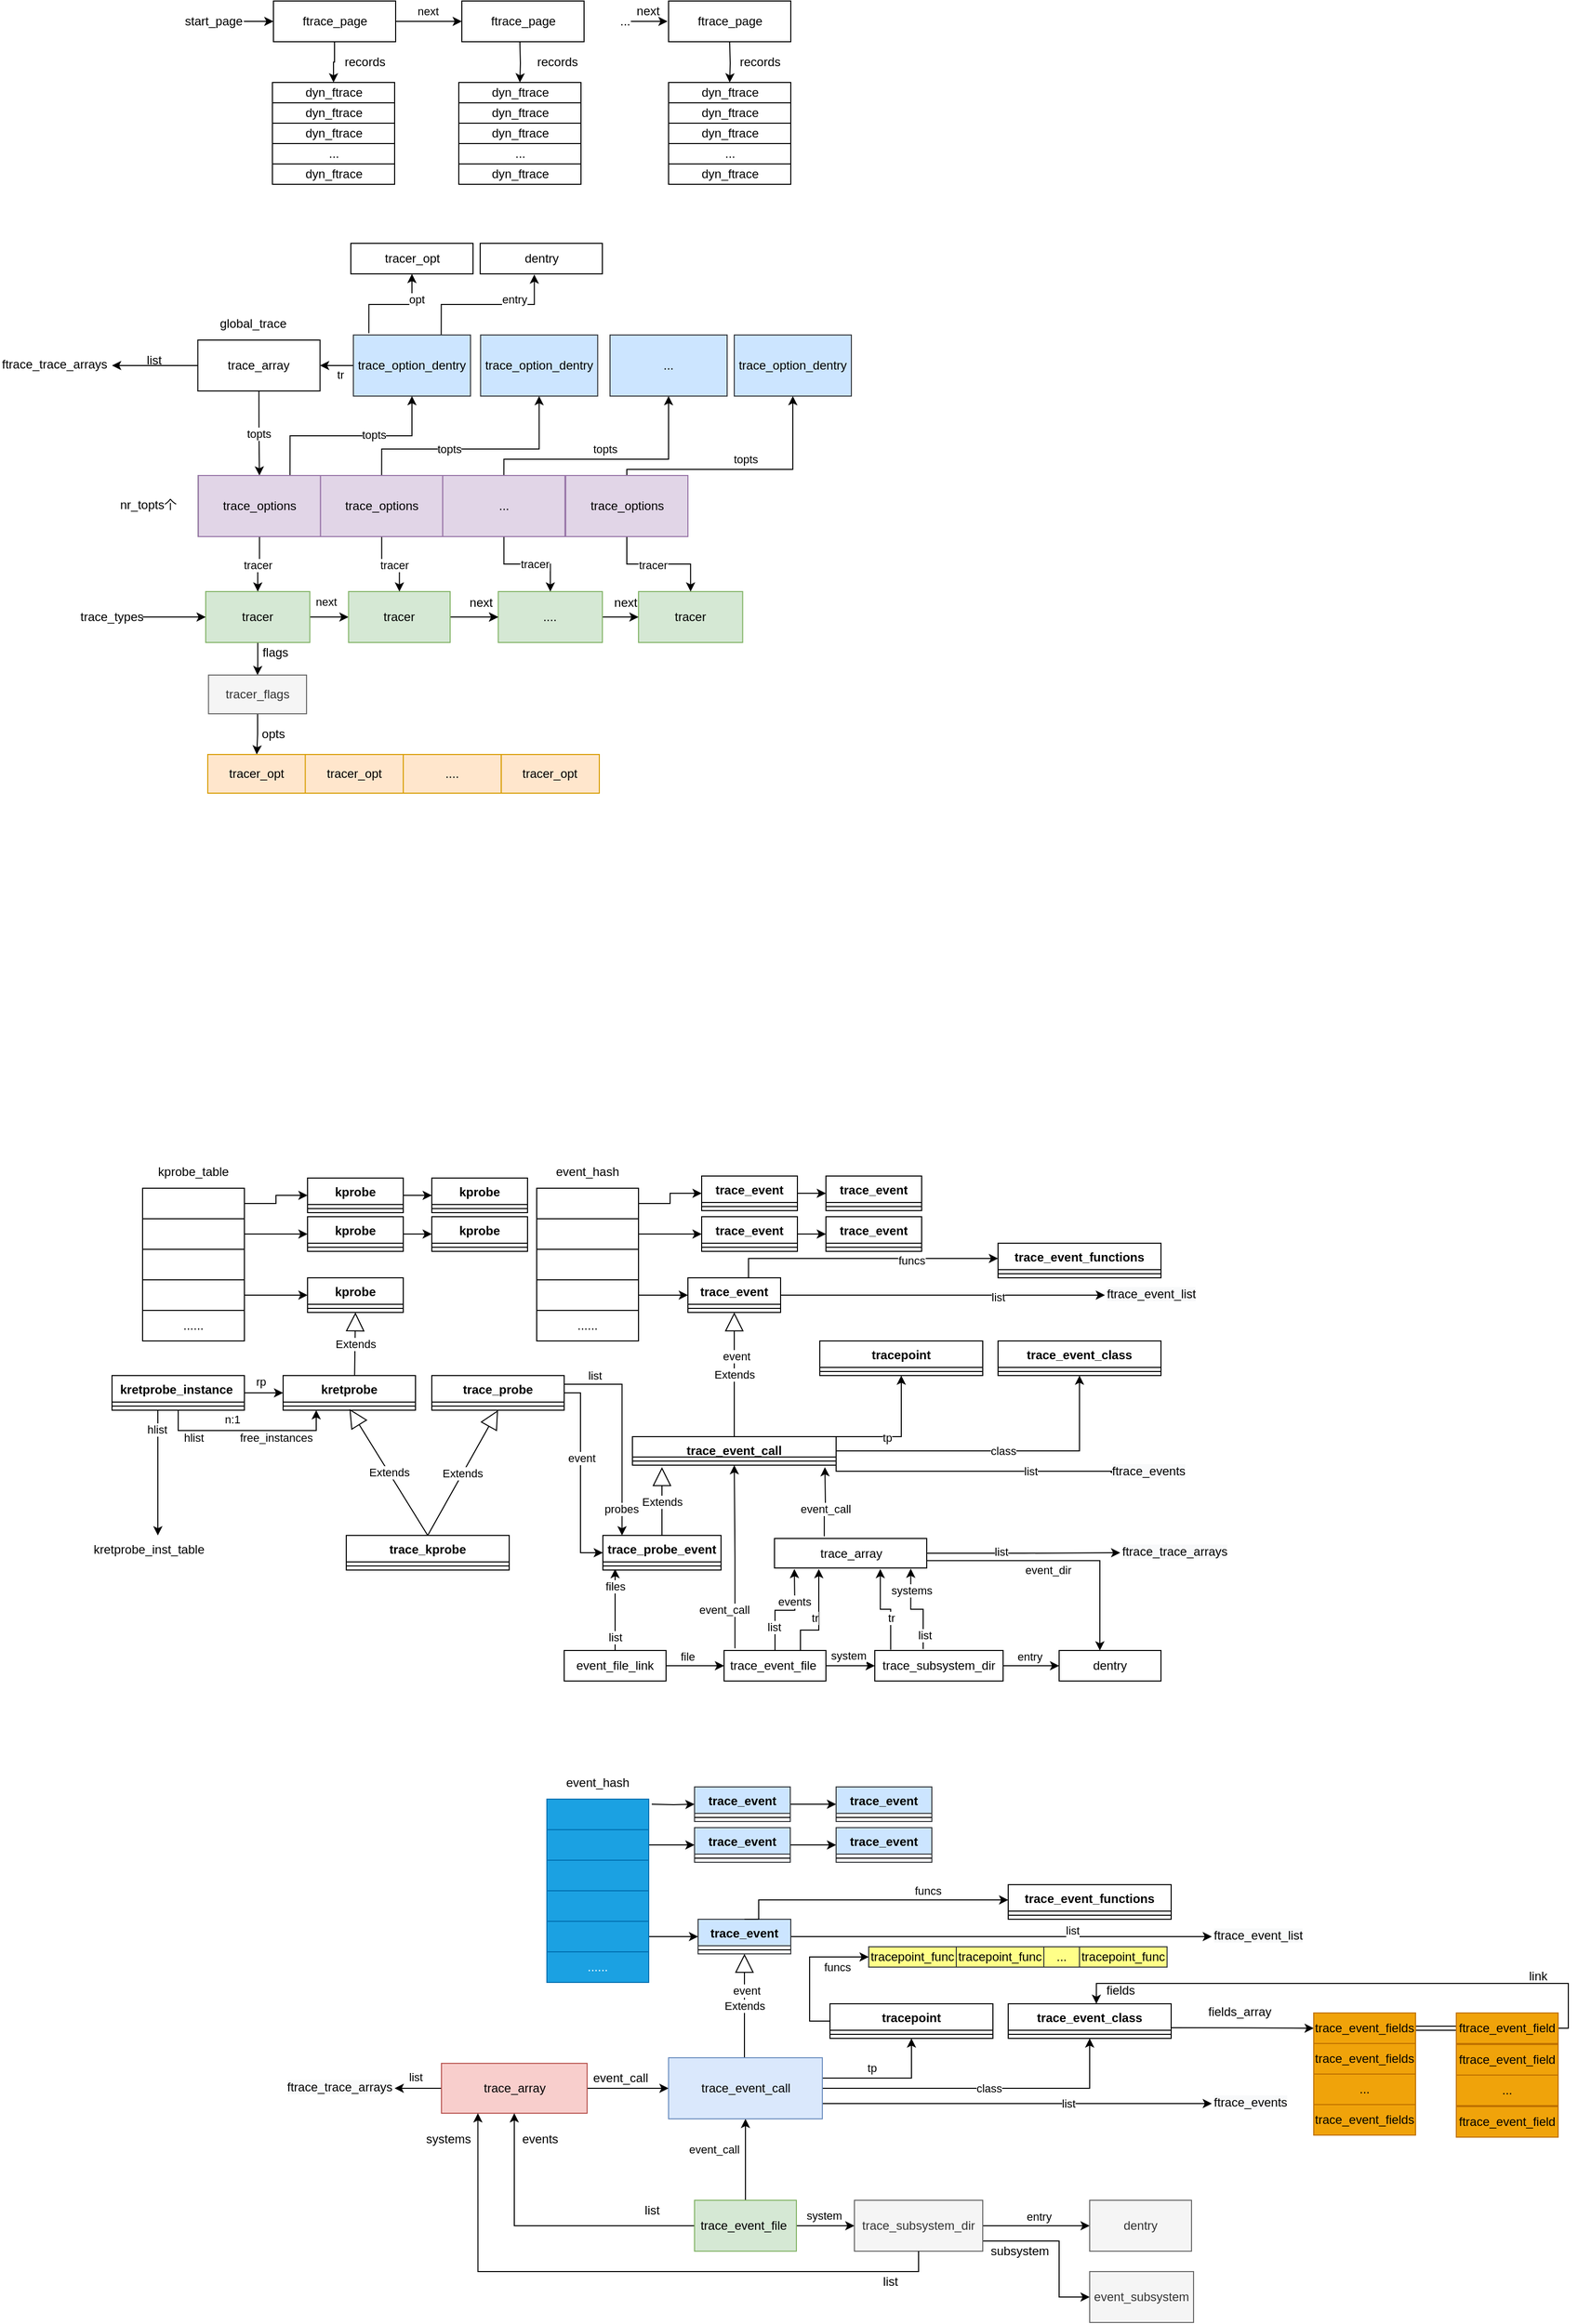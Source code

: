 <mxfile version="16.6.4" type="github">
  <diagram id="eZUc8nQvDIQbsPF221Cz" name="Page-1">
    <mxGraphModel dx="2163" dy="1902" grid="1" gridSize="10" guides="1" tooltips="1" connect="1" arrows="1" fold="1" page="1" pageScale="1" pageWidth="827" pageHeight="1169" math="0" shadow="0">
      <root>
        <mxCell id="0" />
        <mxCell id="1" parent="0" />
        <mxCell id="B4HZqI1mZsQpKSkkHXQl-2" value="trace_probe_event" style="swimlane;fontStyle=1;align=center;verticalAlign=top;childLayout=stackLayout;horizontal=1;startSize=26;horizontalStack=0;resizeParent=1;resizeParentMax=0;resizeLast=0;collapsible=1;marginBottom=0;" parent="1" vertex="1">
          <mxGeometry x="412" y="377" width="116" height="34" as="geometry" />
        </mxCell>
        <mxCell id="B4HZqI1mZsQpKSkkHXQl-4" value="" style="line;strokeWidth=1;fillColor=none;align=left;verticalAlign=middle;spacingTop=-1;spacingLeft=3;spacingRight=3;rotatable=0;labelPosition=right;points=[];portConstraint=eastwest;" parent="B4HZqI1mZsQpKSkkHXQl-2" vertex="1">
          <mxGeometry y="26" width="116" height="8" as="geometry" />
        </mxCell>
        <mxCell id="B4HZqI1mZsQpKSkkHXQl-7" style="edgeStyle=orthogonalEdgeStyle;rounded=0;orthogonalLoop=1;jettySize=auto;html=1;exitX=1;exitY=0.5;exitDx=0;exitDy=0;entryX=0;entryY=0.5;entryDx=0;entryDy=0;" parent="1" source="B4HZqI1mZsQpKSkkHXQl-23" target="B4HZqI1mZsQpKSkkHXQl-2" edge="1">
          <mxGeometry relative="1" as="geometry">
            <mxPoint x="320" y="397.0" as="sourcePoint" />
            <mxPoint x="422" y="406" as="targetPoint" />
            <Array as="points">
              <mxPoint x="390" y="237" />
              <mxPoint x="390" y="394" />
            </Array>
          </mxGeometry>
        </mxCell>
        <mxCell id="B4HZqI1mZsQpKSkkHXQl-8" value="event" style="edgeLabel;html=1;align=center;verticalAlign=middle;resizable=0;points=[];" parent="B4HZqI1mZsQpKSkkHXQl-7" vertex="1" connectable="0">
          <mxGeometry x="-0.182" y="1" relative="1" as="geometry">
            <mxPoint as="offset" />
          </mxGeometry>
        </mxCell>
        <mxCell id="B4HZqI1mZsQpKSkkHXQl-9" value="trace_kprobe" style="swimlane;fontStyle=1;align=center;verticalAlign=top;childLayout=stackLayout;horizontal=1;startSize=26;horizontalStack=0;resizeParent=1;resizeParentMax=0;resizeLast=0;collapsible=1;marginBottom=0;" parent="1" vertex="1">
          <mxGeometry x="160" y="377" width="160" height="34" as="geometry" />
        </mxCell>
        <mxCell id="B4HZqI1mZsQpKSkkHXQl-11" value="" style="line;strokeWidth=1;fillColor=none;align=left;verticalAlign=middle;spacingTop=-1;spacingLeft=3;spacingRight=3;rotatable=0;labelPosition=right;points=[];portConstraint=eastwest;" parent="B4HZqI1mZsQpKSkkHXQl-9" vertex="1">
          <mxGeometry y="26" width="160" height="8" as="geometry" />
        </mxCell>
        <mxCell id="B4HZqI1mZsQpKSkkHXQl-33" style="edgeStyle=orthogonalEdgeStyle;rounded=0;orthogonalLoop=1;jettySize=auto;html=1;entryX=0.5;entryY=1;entryDx=0;entryDy=0;exitX=1;exitY=0;exitDx=0;exitDy=0;" parent="1" source="B4HZqI1mZsQpKSkkHXQl-13" target="B4HZqI1mZsQpKSkkHXQl-31" edge="1">
          <mxGeometry relative="1" as="geometry">
            <Array as="points">
              <mxPoint x="705" y="280" />
            </Array>
          </mxGeometry>
        </mxCell>
        <mxCell id="B4HZqI1mZsQpKSkkHXQl-34" value="tp" style="edgeLabel;html=1;align=center;verticalAlign=middle;resizable=0;points=[];" parent="B4HZqI1mZsQpKSkkHXQl-33" vertex="1" connectable="0">
          <mxGeometry x="-0.201" y="-1" relative="1" as="geometry">
            <mxPoint as="offset" />
          </mxGeometry>
        </mxCell>
        <mxCell id="B4HZqI1mZsQpKSkkHXQl-13" value="trace_event_call" style="swimlane;fontStyle=1;align=center;verticalAlign=top;childLayout=stackLayout;horizontal=1;startSize=20;horizontalStack=0;resizeParent=1;resizeParentMax=0;resizeLast=0;collapsible=1;marginBottom=0;" parent="1" vertex="1">
          <mxGeometry x="441" y="280" width="200" height="28" as="geometry" />
        </mxCell>
        <mxCell id="B4HZqI1mZsQpKSkkHXQl-14" value="" style="line;strokeWidth=1;fillColor=none;align=left;verticalAlign=middle;spacingTop=-1;spacingLeft=3;spacingRight=3;rotatable=0;labelPosition=right;points=[];portConstraint=eastwest;" parent="B4HZqI1mZsQpKSkkHXQl-13" vertex="1">
          <mxGeometry y="20" width="200" height="8" as="geometry" />
        </mxCell>
        <mxCell id="B4HZqI1mZsQpKSkkHXQl-17" value="Extends" style="endArrow=block;endSize=16;endFill=0;html=1;exitX=0.5;exitY=0;exitDx=0;exitDy=0;" parent="1" source="B4HZqI1mZsQpKSkkHXQl-2" edge="1">
          <mxGeometry width="160" relative="1" as="geometry">
            <mxPoint x="523" y="390" as="sourcePoint" />
            <mxPoint x="470" y="310" as="targetPoint" />
          </mxGeometry>
        </mxCell>
        <mxCell id="B4HZqI1mZsQpKSkkHXQl-18" value="kretprobe" style="swimlane;fontStyle=1;align=center;verticalAlign=top;childLayout=stackLayout;horizontal=1;startSize=26;horizontalStack=0;resizeParent=1;resizeParentMax=0;resizeLast=0;collapsible=1;marginBottom=0;" parent="1" vertex="1">
          <mxGeometry x="98" y="220" width="130" height="34" as="geometry" />
        </mxCell>
        <mxCell id="B4HZqI1mZsQpKSkkHXQl-20" value="" style="line;strokeWidth=1;fillColor=none;align=left;verticalAlign=middle;spacingTop=-1;spacingLeft=3;spacingRight=3;rotatable=0;labelPosition=right;points=[];portConstraint=eastwest;" parent="B4HZqI1mZsQpKSkkHXQl-18" vertex="1">
          <mxGeometry y="26" width="130" height="8" as="geometry" />
        </mxCell>
        <mxCell id="B4HZqI1mZsQpKSkkHXQl-22" value="Extends" style="endArrow=block;endSize=16;endFill=0;html=1;exitX=0.5;exitY=0;exitDx=0;exitDy=0;entryX=0.501;entryY=0.845;entryDx=0;entryDy=0;entryPerimeter=0;" parent="1" source="B4HZqI1mZsQpKSkkHXQl-9" target="B4HZqI1mZsQpKSkkHXQl-20" edge="1">
          <mxGeometry width="160" relative="1" as="geometry">
            <mxPoint x="170" y="510" as="sourcePoint" />
            <mxPoint x="280" y="260" as="targetPoint" />
          </mxGeometry>
        </mxCell>
        <mxCell id="qIkF5-EqcUAHpWfbAgIs-50" style="edgeStyle=orthogonalEdgeStyle;rounded=0;orthogonalLoop=1;jettySize=auto;html=1;entryX=0.162;entryY=0;entryDx=0;entryDy=0;entryPerimeter=0;exitX=1;exitY=0.25;exitDx=0;exitDy=0;" parent="1" source="B4HZqI1mZsQpKSkkHXQl-23" target="B4HZqI1mZsQpKSkkHXQl-2" edge="1">
          <mxGeometry relative="1" as="geometry" />
        </mxCell>
        <mxCell id="qIkF5-EqcUAHpWfbAgIs-51" value="list" style="edgeLabel;html=1;align=center;verticalAlign=middle;resizable=0;points=[];" parent="qIkF5-EqcUAHpWfbAgIs-50" vertex="1" connectable="0">
          <mxGeometry x="-0.568" y="-1" relative="1" as="geometry">
            <mxPoint x="-15" y="-10" as="offset" />
          </mxGeometry>
        </mxCell>
        <mxCell id="qIkF5-EqcUAHpWfbAgIs-52" value="probes" style="edgeLabel;html=1;align=center;verticalAlign=middle;resizable=0;points=[];" parent="qIkF5-EqcUAHpWfbAgIs-50" vertex="1" connectable="0">
          <mxGeometry x="0.716" y="-2" relative="1" as="geometry">
            <mxPoint x="1" y="3" as="offset" />
          </mxGeometry>
        </mxCell>
        <mxCell id="B4HZqI1mZsQpKSkkHXQl-23" value="trace_probe" style="swimlane;fontStyle=1;align=center;verticalAlign=top;childLayout=stackLayout;horizontal=1;startSize=26;horizontalStack=0;resizeParent=1;resizeParentMax=0;resizeLast=0;collapsible=1;marginBottom=0;" parent="1" vertex="1">
          <mxGeometry x="244" y="220" width="130" height="34" as="geometry" />
        </mxCell>
        <mxCell id="B4HZqI1mZsQpKSkkHXQl-24" value="" style="line;strokeWidth=1;fillColor=none;align=left;verticalAlign=middle;spacingTop=-1;spacingLeft=3;spacingRight=3;rotatable=0;labelPosition=right;points=[];portConstraint=eastwest;" parent="B4HZqI1mZsQpKSkkHXQl-23" vertex="1">
          <mxGeometry y="26" width="130" height="8" as="geometry" />
        </mxCell>
        <mxCell id="B4HZqI1mZsQpKSkkHXQl-25" value="Extends" style="endArrow=block;endSize=16;endFill=0;html=1;exitX=0.5;exitY=0;exitDx=0;exitDy=0;entryX=0.5;entryY=1;entryDx=0;entryDy=0;" parent="1" source="B4HZqI1mZsQpKSkkHXQl-9" target="B4HZqI1mZsQpKSkkHXQl-23" edge="1">
          <mxGeometry width="160" relative="1" as="geometry">
            <mxPoint x="220" y="510" as="sourcePoint" />
            <mxPoint x="320" y="250" as="targetPoint" />
          </mxGeometry>
        </mxCell>
        <mxCell id="B4HZqI1mZsQpKSkkHXQl-82" style="edgeStyle=orthogonalEdgeStyle;rounded=0;orthogonalLoop=1;jettySize=auto;html=1;exitX=1;exitY=0.5;exitDx=0;exitDy=0;entryX=0;entryY=0.5;entryDx=0;entryDy=0;" parent="1" source="B4HZqI1mZsQpKSkkHXQl-26" target="qIkF5-EqcUAHpWfbAgIs-10" edge="1">
          <mxGeometry relative="1" as="geometry">
            <mxPoint x="800" y="143" as="targetPoint" />
          </mxGeometry>
        </mxCell>
        <mxCell id="B4HZqI1mZsQpKSkkHXQl-83" value="list" style="edgeLabel;html=1;align=center;verticalAlign=middle;resizable=0;points=[];" parent="B4HZqI1mZsQpKSkkHXQl-82" vertex="1" connectable="0">
          <mxGeometry x="0.338" y="-2" relative="1" as="geometry">
            <mxPoint as="offset" />
          </mxGeometry>
        </mxCell>
        <mxCell id="B4HZqI1mZsQpKSkkHXQl-26" value="trace_event" style="swimlane;fontStyle=1;align=center;verticalAlign=top;childLayout=stackLayout;horizontal=1;startSize=26;horizontalStack=0;resizeParent=1;resizeParentMax=0;resizeLast=0;collapsible=1;marginBottom=0;" parent="1" vertex="1">
          <mxGeometry x="495.5" y="124" width="91" height="34" as="geometry" />
        </mxCell>
        <mxCell id="B4HZqI1mZsQpKSkkHXQl-28" value="" style="line;strokeWidth=1;fillColor=none;align=left;verticalAlign=middle;spacingTop=-1;spacingLeft=3;spacingRight=3;rotatable=0;labelPosition=right;points=[];portConstraint=eastwest;" parent="B4HZqI1mZsQpKSkkHXQl-26" vertex="1">
          <mxGeometry y="26" width="91" height="8" as="geometry" />
        </mxCell>
        <mxCell id="B4HZqI1mZsQpKSkkHXQl-30" value="Extends" style="endArrow=block;endSize=16;endFill=0;html=1;entryX=0.5;entryY=1;entryDx=0;entryDy=0;" parent="1" source="B4HZqI1mZsQpKSkkHXQl-13" target="B4HZqI1mZsQpKSkkHXQl-26" edge="1">
          <mxGeometry width="160" relative="1" as="geometry">
            <mxPoint x="770" y="360" as="sourcePoint" />
            <mxPoint x="519" y="218" as="targetPoint" />
          </mxGeometry>
        </mxCell>
        <mxCell id="B4HZqI1mZsQpKSkkHXQl-80" value="event" style="edgeLabel;html=1;align=center;verticalAlign=middle;resizable=0;points=[];" parent="B4HZqI1mZsQpKSkkHXQl-30" vertex="1" connectable="0">
          <mxGeometry x="0.299" y="-2" relative="1" as="geometry">
            <mxPoint as="offset" />
          </mxGeometry>
        </mxCell>
        <mxCell id="B4HZqI1mZsQpKSkkHXQl-31" value="tracepoint" style="swimlane;fontStyle=1;align=center;verticalAlign=top;childLayout=stackLayout;horizontal=1;startSize=26;horizontalStack=0;resizeParent=1;resizeParentMax=0;resizeLast=0;collapsible=1;marginBottom=0;" parent="1" vertex="1">
          <mxGeometry x="625" y="186" width="160" height="34" as="geometry" />
        </mxCell>
        <mxCell id="B4HZqI1mZsQpKSkkHXQl-32" value="" style="line;strokeWidth=1;fillColor=none;align=left;verticalAlign=middle;spacingTop=-1;spacingLeft=3;spacingRight=3;rotatable=0;labelPosition=right;points=[];portConstraint=eastwest;" parent="B4HZqI1mZsQpKSkkHXQl-31" vertex="1">
          <mxGeometry y="26" width="160" height="8" as="geometry" />
        </mxCell>
        <mxCell id="B4HZqI1mZsQpKSkkHXQl-35" value="kprobe" style="swimlane;fontStyle=1;align=center;verticalAlign=top;childLayout=stackLayout;horizontal=1;startSize=26;horizontalStack=0;resizeParent=1;resizeParentMax=0;resizeLast=0;collapsible=1;marginBottom=0;" parent="1" vertex="1">
          <mxGeometry x="122" y="124" width="94" height="34" as="geometry" />
        </mxCell>
        <mxCell id="B4HZqI1mZsQpKSkkHXQl-36" value="" style="line;strokeWidth=1;fillColor=none;align=left;verticalAlign=middle;spacingTop=-1;spacingLeft=3;spacingRight=3;rotatable=0;labelPosition=right;points=[];portConstraint=eastwest;" parent="B4HZqI1mZsQpKSkkHXQl-35" vertex="1">
          <mxGeometry y="26" width="94" height="8" as="geometry" />
        </mxCell>
        <mxCell id="B4HZqI1mZsQpKSkkHXQl-37" value="Extends" style="endArrow=block;endSize=16;endFill=0;html=1;exitX=0.54;exitY=0.01;exitDx=0;exitDy=0;exitPerimeter=0;entryX=0.5;entryY=1;entryDx=0;entryDy=0;" parent="1" source="B4HZqI1mZsQpKSkkHXQl-18" target="B4HZqI1mZsQpKSkkHXQl-35" edge="1">
          <mxGeometry width="160" relative="1" as="geometry">
            <mxPoint x="260" y="100" as="sourcePoint" />
            <mxPoint x="420" y="100" as="targetPoint" />
          </mxGeometry>
        </mxCell>
        <mxCell id="B4HZqI1mZsQpKSkkHXQl-54" style="edgeStyle=orthogonalEdgeStyle;rounded=0;orthogonalLoop=1;jettySize=auto;html=1;entryX=0;entryY=0.5;entryDx=0;entryDy=0;" parent="1" source="B4HZqI1mZsQpKSkkHXQl-38" target="B4HZqI1mZsQpKSkkHXQl-50" edge="1">
          <mxGeometry relative="1" as="geometry" />
        </mxCell>
        <mxCell id="B4HZqI1mZsQpKSkkHXQl-38" value="" style="rounded=0;whiteSpace=wrap;html=1;" parent="1" vertex="1">
          <mxGeometry x="-40" y="36" width="100" height="30" as="geometry" />
        </mxCell>
        <mxCell id="B4HZqI1mZsQpKSkkHXQl-57" style="edgeStyle=orthogonalEdgeStyle;rounded=0;orthogonalLoop=1;jettySize=auto;html=1;" parent="1" source="B4HZqI1mZsQpKSkkHXQl-39" target="B4HZqI1mZsQpKSkkHXQl-46" edge="1">
          <mxGeometry relative="1" as="geometry" />
        </mxCell>
        <mxCell id="B4HZqI1mZsQpKSkkHXQl-39" value="" style="rounded=0;whiteSpace=wrap;html=1;" parent="1" vertex="1">
          <mxGeometry x="-40" y="66" width="100" height="30" as="geometry" />
        </mxCell>
        <mxCell id="B4HZqI1mZsQpKSkkHXQl-40" value="" style="rounded=0;whiteSpace=wrap;html=1;" parent="1" vertex="1">
          <mxGeometry x="-40" y="96" width="100" height="30" as="geometry" />
        </mxCell>
        <mxCell id="B4HZqI1mZsQpKSkkHXQl-45" style="edgeStyle=orthogonalEdgeStyle;rounded=0;orthogonalLoop=1;jettySize=auto;html=1;entryX=0;entryY=0.5;entryDx=0;entryDy=0;" parent="1" source="B4HZqI1mZsQpKSkkHXQl-41" target="B4HZqI1mZsQpKSkkHXQl-35" edge="1">
          <mxGeometry relative="1" as="geometry" />
        </mxCell>
        <mxCell id="B4HZqI1mZsQpKSkkHXQl-41" value="" style="rounded=0;whiteSpace=wrap;html=1;" parent="1" vertex="1">
          <mxGeometry x="-40" y="126" width="100" height="30" as="geometry" />
        </mxCell>
        <mxCell id="B4HZqI1mZsQpKSkkHXQl-42" value="......" style="rounded=0;whiteSpace=wrap;html=1;" parent="1" vertex="1">
          <mxGeometry x="-40" y="156" width="100" height="30" as="geometry" />
        </mxCell>
        <mxCell id="B4HZqI1mZsQpKSkkHXQl-44" value="kprobe_table" style="text;html=1;strokeColor=none;fillColor=none;align=center;verticalAlign=middle;whiteSpace=wrap;rounded=0;" parent="1" vertex="1">
          <mxGeometry x="-30" y="10" width="80" height="20" as="geometry" />
        </mxCell>
        <mxCell id="B4HZqI1mZsQpKSkkHXQl-56" style="edgeStyle=orthogonalEdgeStyle;rounded=0;orthogonalLoop=1;jettySize=auto;html=1;" parent="1" source="B4HZqI1mZsQpKSkkHXQl-46" target="B4HZqI1mZsQpKSkkHXQl-48" edge="1">
          <mxGeometry relative="1" as="geometry" />
        </mxCell>
        <mxCell id="B4HZqI1mZsQpKSkkHXQl-46" value="kprobe" style="swimlane;fontStyle=1;align=center;verticalAlign=top;childLayout=stackLayout;horizontal=1;startSize=26;horizontalStack=0;resizeParent=1;resizeParentMax=0;resizeLast=0;collapsible=1;marginBottom=0;" parent="1" vertex="1">
          <mxGeometry x="122" y="64" width="94" height="34" as="geometry" />
        </mxCell>
        <mxCell id="B4HZqI1mZsQpKSkkHXQl-47" value="" style="line;strokeWidth=1;fillColor=none;align=left;verticalAlign=middle;spacingTop=-1;spacingLeft=3;spacingRight=3;rotatable=0;labelPosition=right;points=[];portConstraint=eastwest;" parent="B4HZqI1mZsQpKSkkHXQl-46" vertex="1">
          <mxGeometry y="26" width="94" height="8" as="geometry" />
        </mxCell>
        <mxCell id="B4HZqI1mZsQpKSkkHXQl-48" value="kprobe" style="swimlane;fontStyle=1;align=center;verticalAlign=top;childLayout=stackLayout;horizontal=1;startSize=26;horizontalStack=0;resizeParent=1;resizeParentMax=0;resizeLast=0;collapsible=1;marginBottom=0;" parent="1" vertex="1">
          <mxGeometry x="244" y="64" width="94" height="34" as="geometry" />
        </mxCell>
        <mxCell id="B4HZqI1mZsQpKSkkHXQl-49" value="" style="line;strokeWidth=1;fillColor=none;align=left;verticalAlign=middle;spacingTop=-1;spacingLeft=3;spacingRight=3;rotatable=0;labelPosition=right;points=[];portConstraint=eastwest;" parent="B4HZqI1mZsQpKSkkHXQl-48" vertex="1">
          <mxGeometry y="26" width="94" height="8" as="geometry" />
        </mxCell>
        <mxCell id="B4HZqI1mZsQpKSkkHXQl-55" style="edgeStyle=orthogonalEdgeStyle;rounded=0;orthogonalLoop=1;jettySize=auto;html=1;exitX=1;exitY=0.5;exitDx=0;exitDy=0;entryX=0;entryY=0.5;entryDx=0;entryDy=0;" parent="1" source="B4HZqI1mZsQpKSkkHXQl-50" target="B4HZqI1mZsQpKSkkHXQl-52" edge="1">
          <mxGeometry relative="1" as="geometry" />
        </mxCell>
        <mxCell id="B4HZqI1mZsQpKSkkHXQl-50" value="kprobe" style="swimlane;fontStyle=1;align=center;verticalAlign=top;childLayout=stackLayout;horizontal=1;startSize=26;horizontalStack=0;resizeParent=1;resizeParentMax=0;resizeLast=0;collapsible=1;marginBottom=0;" parent="1" vertex="1">
          <mxGeometry x="122" y="26" width="94" height="34" as="geometry" />
        </mxCell>
        <mxCell id="B4HZqI1mZsQpKSkkHXQl-51" value="" style="line;strokeWidth=1;fillColor=none;align=left;verticalAlign=middle;spacingTop=-1;spacingLeft=3;spacingRight=3;rotatable=0;labelPosition=right;points=[];portConstraint=eastwest;" parent="B4HZqI1mZsQpKSkkHXQl-50" vertex="1">
          <mxGeometry y="26" width="94" height="8" as="geometry" />
        </mxCell>
        <mxCell id="B4HZqI1mZsQpKSkkHXQl-52" value="kprobe" style="swimlane;fontStyle=1;align=center;verticalAlign=top;childLayout=stackLayout;horizontal=1;startSize=26;horizontalStack=0;resizeParent=1;resizeParentMax=0;resizeLast=0;collapsible=1;marginBottom=0;" parent="1" vertex="1">
          <mxGeometry x="244" y="26" width="94" height="34" as="geometry" />
        </mxCell>
        <mxCell id="B4HZqI1mZsQpKSkkHXQl-53" value="" style="line;strokeWidth=1;fillColor=none;align=left;verticalAlign=middle;spacingTop=-1;spacingLeft=3;spacingRight=3;rotatable=0;labelPosition=right;points=[];portConstraint=eastwest;" parent="B4HZqI1mZsQpKSkkHXQl-52" vertex="1">
          <mxGeometry y="26" width="94" height="8" as="geometry" />
        </mxCell>
        <mxCell id="B4HZqI1mZsQpKSkkHXQl-60" style="edgeStyle=orthogonalEdgeStyle;rounded=0;orthogonalLoop=1;jettySize=auto;html=1;entryX=0;entryY=0.5;entryDx=0;entryDy=0;" parent="1" source="B4HZqI1mZsQpKSkkHXQl-61" target="B4HZqI1mZsQpKSkkHXQl-75" edge="1">
          <mxGeometry relative="1" as="geometry" />
        </mxCell>
        <mxCell id="B4HZqI1mZsQpKSkkHXQl-61" value="" style="rounded=0;whiteSpace=wrap;html=1;" parent="1" vertex="1">
          <mxGeometry x="347" y="36" width="100" height="30" as="geometry" />
        </mxCell>
        <mxCell id="B4HZqI1mZsQpKSkkHXQl-62" style="edgeStyle=orthogonalEdgeStyle;rounded=0;orthogonalLoop=1;jettySize=auto;html=1;" parent="1" source="B4HZqI1mZsQpKSkkHXQl-63" target="B4HZqI1mZsQpKSkkHXQl-70" edge="1">
          <mxGeometry relative="1" as="geometry" />
        </mxCell>
        <mxCell id="B4HZqI1mZsQpKSkkHXQl-63" value="" style="rounded=0;whiteSpace=wrap;html=1;" parent="1" vertex="1">
          <mxGeometry x="347" y="66" width="100" height="30" as="geometry" />
        </mxCell>
        <mxCell id="B4HZqI1mZsQpKSkkHXQl-64" value="" style="rounded=0;whiteSpace=wrap;html=1;" parent="1" vertex="1">
          <mxGeometry x="347" y="96" width="100" height="30" as="geometry" />
        </mxCell>
        <mxCell id="B4HZqI1mZsQpKSkkHXQl-65" style="edgeStyle=orthogonalEdgeStyle;rounded=0;orthogonalLoop=1;jettySize=auto;html=1;entryX=0;entryY=0.5;entryDx=0;entryDy=0;" parent="1" source="B4HZqI1mZsQpKSkkHXQl-66" target="B4HZqI1mZsQpKSkkHXQl-26" edge="1">
          <mxGeometry relative="1" as="geometry">
            <mxPoint x="509" y="141" as="targetPoint" />
          </mxGeometry>
        </mxCell>
        <mxCell id="B4HZqI1mZsQpKSkkHXQl-66" value="" style="rounded=0;whiteSpace=wrap;html=1;" parent="1" vertex="1">
          <mxGeometry x="347" y="126" width="100" height="30" as="geometry" />
        </mxCell>
        <mxCell id="B4HZqI1mZsQpKSkkHXQl-67" value="......" style="rounded=0;whiteSpace=wrap;html=1;" parent="1" vertex="1">
          <mxGeometry x="347" y="156" width="100" height="30" as="geometry" />
        </mxCell>
        <mxCell id="B4HZqI1mZsQpKSkkHXQl-69" style="edgeStyle=orthogonalEdgeStyle;rounded=0;orthogonalLoop=1;jettySize=auto;html=1;" parent="1" source="B4HZqI1mZsQpKSkkHXQl-70" target="B4HZqI1mZsQpKSkkHXQl-72" edge="1">
          <mxGeometry relative="1" as="geometry" />
        </mxCell>
        <mxCell id="B4HZqI1mZsQpKSkkHXQl-70" value="trace_event" style="swimlane;fontStyle=1;align=center;verticalAlign=top;childLayout=stackLayout;horizontal=1;startSize=26;horizontalStack=0;resizeParent=1;resizeParentMax=0;resizeLast=0;collapsible=1;marginBottom=0;" parent="1" vertex="1">
          <mxGeometry x="509" y="64" width="94" height="34" as="geometry" />
        </mxCell>
        <mxCell id="B4HZqI1mZsQpKSkkHXQl-71" value="" style="line;strokeWidth=1;fillColor=none;align=left;verticalAlign=middle;spacingTop=-1;spacingLeft=3;spacingRight=3;rotatable=0;labelPosition=right;points=[];portConstraint=eastwest;" parent="B4HZqI1mZsQpKSkkHXQl-70" vertex="1">
          <mxGeometry y="26" width="94" height="8" as="geometry" />
        </mxCell>
        <mxCell id="B4HZqI1mZsQpKSkkHXQl-72" value="trace_event" style="swimlane;fontStyle=1;align=center;verticalAlign=top;childLayout=stackLayout;horizontal=1;startSize=26;horizontalStack=0;resizeParent=1;resizeParentMax=0;resizeLast=0;collapsible=1;marginBottom=0;" parent="1" vertex="1">
          <mxGeometry x="631" y="64" width="94" height="34" as="geometry" />
        </mxCell>
        <mxCell id="B4HZqI1mZsQpKSkkHXQl-73" value="" style="line;strokeWidth=1;fillColor=none;align=left;verticalAlign=middle;spacingTop=-1;spacingLeft=3;spacingRight=3;rotatable=0;labelPosition=right;points=[];portConstraint=eastwest;" parent="B4HZqI1mZsQpKSkkHXQl-72" vertex="1">
          <mxGeometry y="26" width="94" height="8" as="geometry" />
        </mxCell>
        <mxCell id="B4HZqI1mZsQpKSkkHXQl-74" style="edgeStyle=orthogonalEdgeStyle;rounded=0;orthogonalLoop=1;jettySize=auto;html=1;exitX=1;exitY=0.5;exitDx=0;exitDy=0;entryX=0;entryY=0.5;entryDx=0;entryDy=0;" parent="1" source="B4HZqI1mZsQpKSkkHXQl-75" target="B4HZqI1mZsQpKSkkHXQl-77" edge="1">
          <mxGeometry relative="1" as="geometry" />
        </mxCell>
        <mxCell id="B4HZqI1mZsQpKSkkHXQl-75" value="trace_event" style="swimlane;fontStyle=1;align=center;verticalAlign=top;childLayout=stackLayout;horizontal=1;startSize=26;horizontalStack=0;resizeParent=1;resizeParentMax=0;resizeLast=0;collapsible=1;marginBottom=0;" parent="1" vertex="1">
          <mxGeometry x="509" y="24" width="94" height="34" as="geometry" />
        </mxCell>
        <mxCell id="B4HZqI1mZsQpKSkkHXQl-76" value="" style="line;strokeWidth=1;fillColor=none;align=left;verticalAlign=middle;spacingTop=-1;spacingLeft=3;spacingRight=3;rotatable=0;labelPosition=right;points=[];portConstraint=eastwest;" parent="B4HZqI1mZsQpKSkkHXQl-75" vertex="1">
          <mxGeometry y="26" width="94" height="8" as="geometry" />
        </mxCell>
        <mxCell id="B4HZqI1mZsQpKSkkHXQl-92" style="edgeStyle=orthogonalEdgeStyle;rounded=0;orthogonalLoop=1;jettySize=auto;html=1;entryX=0;entryY=0.5;entryDx=0;entryDy=0;exitX=0.5;exitY=0;exitDx=0;exitDy=0;" parent="1" source="B4HZqI1mZsQpKSkkHXQl-26" edge="1">
          <mxGeometry relative="1" as="geometry">
            <mxPoint x="600" y="124" as="sourcePoint" />
            <mxPoint x="800" y="105" as="targetPoint" />
            <Array as="points">
              <mxPoint x="555" y="105" />
            </Array>
          </mxGeometry>
        </mxCell>
        <mxCell id="qejxYZ5yiSHPvV75bgWD-1" value="funcs" style="edgeLabel;html=1;align=center;verticalAlign=middle;resizable=0;points=[];" parent="B4HZqI1mZsQpKSkkHXQl-92" vertex="1" connectable="0">
          <mxGeometry x="0.377" y="-2" relative="1" as="geometry">
            <mxPoint x="1" as="offset" />
          </mxGeometry>
        </mxCell>
        <mxCell id="B4HZqI1mZsQpKSkkHXQl-77" value="trace_event" style="swimlane;fontStyle=1;align=center;verticalAlign=top;childLayout=stackLayout;horizontal=1;startSize=26;horizontalStack=0;resizeParent=1;resizeParentMax=0;resizeLast=0;collapsible=1;marginBottom=0;" parent="1" vertex="1">
          <mxGeometry x="631" y="24" width="94" height="34" as="geometry" />
        </mxCell>
        <mxCell id="B4HZqI1mZsQpKSkkHXQl-78" value="" style="line;strokeWidth=1;fillColor=none;align=left;verticalAlign=middle;spacingTop=-1;spacingLeft=3;spacingRight=3;rotatable=0;labelPosition=right;points=[];portConstraint=eastwest;" parent="B4HZqI1mZsQpKSkkHXQl-77" vertex="1">
          <mxGeometry y="26" width="94" height="8" as="geometry" />
        </mxCell>
        <mxCell id="B4HZqI1mZsQpKSkkHXQl-79" value="event_hash" style="text;html=1;strokeColor=none;fillColor=none;align=center;verticalAlign=middle;whiteSpace=wrap;rounded=0;" parent="1" vertex="1">
          <mxGeometry x="357" y="10" width="80" height="20" as="geometry" />
        </mxCell>
        <mxCell id="B4HZqI1mZsQpKSkkHXQl-84" value="trace_event_class" style="swimlane;fontStyle=1;align=center;verticalAlign=top;childLayout=stackLayout;horizontal=1;startSize=26;horizontalStack=0;resizeParent=1;resizeParentMax=0;resizeLast=0;collapsible=1;marginBottom=0;" parent="1" vertex="1">
          <mxGeometry x="800" y="186" width="160" height="34" as="geometry" />
        </mxCell>
        <mxCell id="B4HZqI1mZsQpKSkkHXQl-86" value="" style="line;strokeWidth=1;fillColor=none;align=left;verticalAlign=middle;spacingTop=-1;spacingLeft=3;spacingRight=3;rotatable=0;labelPosition=right;points=[];portConstraint=eastwest;" parent="B4HZqI1mZsQpKSkkHXQl-84" vertex="1">
          <mxGeometry y="26" width="160" height="8" as="geometry" />
        </mxCell>
        <mxCell id="B4HZqI1mZsQpKSkkHXQl-88" style="edgeStyle=orthogonalEdgeStyle;rounded=0;orthogonalLoop=1;jettySize=auto;html=1;entryX=0.5;entryY=1;entryDx=0;entryDy=0;exitX=1;exitY=0.5;exitDx=0;exitDy=0;" parent="1" source="B4HZqI1mZsQpKSkkHXQl-13" target="B4HZqI1mZsQpKSkkHXQl-84" edge="1">
          <mxGeometry relative="1" as="geometry" />
        </mxCell>
        <mxCell id="B4HZqI1mZsQpKSkkHXQl-89" value="class" style="edgeLabel;html=1;align=center;verticalAlign=middle;resizable=0;points=[];" parent="B4HZqI1mZsQpKSkkHXQl-88" vertex="1" connectable="0">
          <mxGeometry x="0.047" relative="1" as="geometry">
            <mxPoint as="offset" />
          </mxGeometry>
        </mxCell>
        <mxCell id="B4HZqI1mZsQpKSkkHXQl-90" value="trace_event_functions" style="swimlane;fontStyle=1;align=center;verticalAlign=top;childLayout=stackLayout;horizontal=1;startSize=26;horizontalStack=0;resizeParent=1;resizeParentMax=0;resizeLast=0;collapsible=1;marginBottom=0;" parent="1" vertex="1">
          <mxGeometry x="800" y="90" width="160" height="34" as="geometry" />
        </mxCell>
        <mxCell id="B4HZqI1mZsQpKSkkHXQl-91" value="" style="line;strokeWidth=1;fillColor=none;align=left;verticalAlign=middle;spacingTop=-1;spacingLeft=3;spacingRight=3;rotatable=0;labelPosition=right;points=[];portConstraint=eastwest;" parent="B4HZqI1mZsQpKSkkHXQl-90" vertex="1">
          <mxGeometry y="26" width="160" height="8" as="geometry" />
        </mxCell>
        <mxCell id="B4HZqI1mZsQpKSkkHXQl-97" style="edgeStyle=orthogonalEdgeStyle;rounded=0;orthogonalLoop=1;jettySize=auto;html=1;exitX=1;exitY=1;exitDx=0;exitDy=0;entryX=0;entryY=0.5;entryDx=0;entryDy=0;" parent="1" source="B4HZqI1mZsQpKSkkHXQl-13" target="qIkF5-EqcUAHpWfbAgIs-29" edge="1">
          <mxGeometry relative="1" as="geometry">
            <mxPoint x="610" y="361.66" as="sourcePoint" />
            <mxPoint x="930" y="315" as="targetPoint" />
            <Array as="points">
              <mxPoint x="641" y="314" />
              <mxPoint x="930" y="314" />
            </Array>
          </mxGeometry>
        </mxCell>
        <mxCell id="B4HZqI1mZsQpKSkkHXQl-98" value="list" style="edgeLabel;html=1;align=center;verticalAlign=middle;resizable=0;points=[];" parent="B4HZqI1mZsQpKSkkHXQl-97" vertex="1" connectable="0">
          <mxGeometry x="0.338" y="-2" relative="1" as="geometry">
            <mxPoint x="-15" y="-2" as="offset" />
          </mxGeometry>
        </mxCell>
        <mxCell id="qIkF5-EqcUAHpWfbAgIs-7" style="edgeStyle=orthogonalEdgeStyle;rounded=0;orthogonalLoop=1;jettySize=auto;html=1;entryX=0;entryY=0.5;entryDx=0;entryDy=0;" parent="1" source="qIkF5-EqcUAHpWfbAgIs-3" target="qIkF5-EqcUAHpWfbAgIs-4" edge="1">
          <mxGeometry relative="1" as="geometry" />
        </mxCell>
        <mxCell id="qIkF5-EqcUAHpWfbAgIs-30" value="list" style="edgeLabel;html=1;align=center;verticalAlign=middle;resizable=0;points=[];" parent="qIkF5-EqcUAHpWfbAgIs-7" vertex="1" connectable="0">
          <mxGeometry x="-0.239" y="2" relative="1" as="geometry">
            <mxPoint as="offset" />
          </mxGeometry>
        </mxCell>
        <mxCell id="qIkF5-EqcUAHpWfbAgIs-9" style="edgeStyle=orthogonalEdgeStyle;rounded=0;orthogonalLoop=1;jettySize=auto;html=1;exitX=0.327;exitY=-0.074;exitDx=0;exitDy=0;exitPerimeter=0;" parent="1" source="qIkF5-EqcUAHpWfbAgIs-3" edge="1">
          <mxGeometry relative="1" as="geometry">
            <mxPoint x="630" y="310" as="targetPoint" />
          </mxGeometry>
        </mxCell>
        <mxCell id="qIkF5-EqcUAHpWfbAgIs-11" value="event_call&amp;nbsp;" style="edgeLabel;html=1;align=center;verticalAlign=middle;resizable=0;points=[];" parent="qIkF5-EqcUAHpWfbAgIs-9" vertex="1" connectable="0">
          <mxGeometry x="0.343" y="3" relative="1" as="geometry">
            <mxPoint x="4" y="18" as="offset" />
          </mxGeometry>
        </mxCell>
        <mxCell id="qIkF5-EqcUAHpWfbAgIs-40" style="edgeStyle=orthogonalEdgeStyle;rounded=0;orthogonalLoop=1;jettySize=auto;html=1;entryX=0.4;entryY=0;entryDx=0;entryDy=0;entryPerimeter=0;exitX=1;exitY=0.75;exitDx=0;exitDy=0;" parent="1" source="qIkF5-EqcUAHpWfbAgIs-3" target="qIkF5-EqcUAHpWfbAgIs-37" edge="1">
          <mxGeometry relative="1" as="geometry" />
        </mxCell>
        <mxCell id="qIkF5-EqcUAHpWfbAgIs-41" value="event_dir" style="edgeLabel;html=1;align=center;verticalAlign=middle;resizable=0;points=[];" parent="qIkF5-EqcUAHpWfbAgIs-40" vertex="1" connectable="0">
          <mxGeometry x="-0.077" y="-2" relative="1" as="geometry">
            <mxPoint y="7" as="offset" />
          </mxGeometry>
        </mxCell>
        <mxCell id="qIkF5-EqcUAHpWfbAgIs-3" value="&lt;div style=&quot;text-align: left&quot;&gt;trace_array&lt;/div&gt;" style="rounded=0;whiteSpace=wrap;html=1;" parent="1" vertex="1">
          <mxGeometry x="580.5" y="380" width="149.5" height="29" as="geometry" />
        </mxCell>
        <mxCell id="qIkF5-EqcUAHpWfbAgIs-4" value="&lt;span style=&quot;color: rgb(0, 0, 0); font-family: helvetica; font-size: 12px; font-style: normal; font-weight: 400; letter-spacing: normal; text-align: left; text-indent: 0px; text-transform: none; word-spacing: 0px; background-color: rgb(248, 249, 250); display: inline; float: none;&quot;&gt;ftrace_trace_arrays&lt;/span&gt;" style="text;whiteSpace=wrap;html=1;" parent="1" vertex="1">
          <mxGeometry x="920" y="379" width="130" height="30" as="geometry" />
        </mxCell>
        <mxCell id="qIkF5-EqcUAHpWfbAgIs-21" style="edgeStyle=orthogonalEdgeStyle;rounded=0;orthogonalLoop=1;jettySize=auto;html=1;" parent="1" source="qIkF5-EqcUAHpWfbAgIs-5" edge="1">
          <mxGeometry relative="1" as="geometry">
            <mxPoint x="600" y="410" as="targetPoint" />
          </mxGeometry>
        </mxCell>
        <mxCell id="qIkF5-EqcUAHpWfbAgIs-22" value="list" style="edgeLabel;html=1;align=center;verticalAlign=middle;resizable=0;points=[];" parent="qIkF5-EqcUAHpWfbAgIs-21" vertex="1" connectable="0">
          <mxGeometry x="-0.36" y="1" relative="1" as="geometry">
            <mxPoint y="9" as="offset" />
          </mxGeometry>
        </mxCell>
        <mxCell id="qIkF5-EqcUAHpWfbAgIs-23" value="events" style="edgeLabel;html=1;align=center;verticalAlign=middle;resizable=0;points=[];" parent="qIkF5-EqcUAHpWfbAgIs-21" vertex="1" connectable="0">
          <mxGeometry x="0.23" y="1" relative="1" as="geometry">
            <mxPoint y="-7" as="offset" />
          </mxGeometry>
        </mxCell>
        <mxCell id="qIkF5-EqcUAHpWfbAgIs-31" style="edgeStyle=orthogonalEdgeStyle;rounded=0;orthogonalLoop=1;jettySize=auto;html=1;exitX=0.75;exitY=0;exitDx=0;exitDy=0;" parent="1" source="qIkF5-EqcUAHpWfbAgIs-5" edge="1">
          <mxGeometry relative="1" as="geometry">
            <mxPoint x="624" y="410" as="targetPoint" />
            <Array as="points">
              <mxPoint x="606" y="470" />
              <mxPoint x="624" y="470" />
            </Array>
          </mxGeometry>
        </mxCell>
        <mxCell id="qIkF5-EqcUAHpWfbAgIs-32" value="tr" style="edgeLabel;html=1;align=center;verticalAlign=middle;resizable=0;points=[];" parent="qIkF5-EqcUAHpWfbAgIs-31" vertex="1" connectable="0">
          <mxGeometry x="-0.691" y="-1" relative="1" as="geometry">
            <mxPoint x="13" y="-17" as="offset" />
          </mxGeometry>
        </mxCell>
        <mxCell id="qIkF5-EqcUAHpWfbAgIs-35" style="edgeStyle=orthogonalEdgeStyle;rounded=0;orthogonalLoop=1;jettySize=auto;html=1;" parent="1" source="qIkF5-EqcUAHpWfbAgIs-5" target="qIkF5-EqcUAHpWfbAgIs-24" edge="1">
          <mxGeometry relative="1" as="geometry" />
        </mxCell>
        <mxCell id="qIkF5-EqcUAHpWfbAgIs-36" value="system" style="edgeLabel;html=1;align=center;verticalAlign=middle;resizable=0;points=[];" parent="qIkF5-EqcUAHpWfbAgIs-35" vertex="1" connectable="0">
          <mxGeometry x="0.189" y="-1" relative="1" as="geometry">
            <mxPoint x="-7" y="-11" as="offset" />
          </mxGeometry>
        </mxCell>
        <mxCell id="qIkF5-EqcUAHpWfbAgIs-42" style="edgeStyle=orthogonalEdgeStyle;rounded=0;orthogonalLoop=1;jettySize=auto;html=1;entryX=0.5;entryY=1;entryDx=0;entryDy=0;exitX=0.107;exitY=-0.072;exitDx=0;exitDy=0;exitPerimeter=0;" parent="1" source="qIkF5-EqcUAHpWfbAgIs-5" target="B4HZqI1mZsQpKSkkHXQl-13" edge="1">
          <mxGeometry relative="1" as="geometry" />
        </mxCell>
        <mxCell id="qIkF5-EqcUAHpWfbAgIs-43" value="event_call" style="edgeLabel;html=1;align=center;verticalAlign=middle;resizable=0;points=[];" parent="qIkF5-EqcUAHpWfbAgIs-42" vertex="1" connectable="0">
          <mxGeometry x="0.66" y="-2" relative="1" as="geometry">
            <mxPoint x="-12" y="111" as="offset" />
          </mxGeometry>
        </mxCell>
        <mxCell id="qIkF5-EqcUAHpWfbAgIs-5" value="&lt;div style=&quot;text-align: left&quot;&gt;&lt;span&gt;trace_event_file&amp;nbsp;&lt;/span&gt;&lt;/div&gt;" style="rounded=0;whiteSpace=wrap;html=1;" parent="1" vertex="1">
          <mxGeometry x="531" y="490" width="100" height="30" as="geometry" />
        </mxCell>
        <mxCell id="qIkF5-EqcUAHpWfbAgIs-10" value="&lt;span style=&quot;color: rgb(0, 0, 0); font-family: helvetica; font-size: 12px; font-style: normal; font-weight: 400; letter-spacing: normal; text-align: center; text-indent: 0px; text-transform: none; word-spacing: 0px; background-color: rgb(248, 249, 250); display: inline; float: none;&quot;&gt;ftrace_event_list&lt;/span&gt;" style="text;whiteSpace=wrap;html=1;" parent="1" vertex="1">
          <mxGeometry x="905" y="126" width="110" height="30" as="geometry" />
        </mxCell>
        <mxCell id="qIkF5-EqcUAHpWfbAgIs-25" style="edgeStyle=orthogonalEdgeStyle;rounded=0;orthogonalLoop=1;jettySize=auto;html=1;exitX=0.377;exitY=-0.044;exitDx=0;exitDy=0;exitPerimeter=0;entryX=0.895;entryY=1.023;entryDx=0;entryDy=0;entryPerimeter=0;" parent="1" source="qIkF5-EqcUAHpWfbAgIs-24" target="qIkF5-EqcUAHpWfbAgIs-3" edge="1">
          <mxGeometry relative="1" as="geometry">
            <mxPoint x="705" y="410" as="targetPoint" />
          </mxGeometry>
        </mxCell>
        <mxCell id="qIkF5-EqcUAHpWfbAgIs-27" value="list" style="edgeLabel;html=1;align=center;verticalAlign=middle;resizable=0;points=[];" parent="qIkF5-EqcUAHpWfbAgIs-25" vertex="1" connectable="0">
          <mxGeometry x="-0.702" y="-1" relative="1" as="geometry">
            <mxPoint as="offset" />
          </mxGeometry>
        </mxCell>
        <mxCell id="qIkF5-EqcUAHpWfbAgIs-28" value="systems" style="edgeLabel;html=1;align=center;verticalAlign=middle;resizable=0;points=[];" parent="qIkF5-EqcUAHpWfbAgIs-25" vertex="1" connectable="0">
          <mxGeometry x="0.548" relative="1" as="geometry">
            <mxPoint as="offset" />
          </mxGeometry>
        </mxCell>
        <mxCell id="qIkF5-EqcUAHpWfbAgIs-38" style="edgeStyle=orthogonalEdgeStyle;rounded=0;orthogonalLoop=1;jettySize=auto;html=1;entryX=0;entryY=0.5;entryDx=0;entryDy=0;" parent="1" source="qIkF5-EqcUAHpWfbAgIs-24" target="qIkF5-EqcUAHpWfbAgIs-37" edge="1">
          <mxGeometry relative="1" as="geometry" />
        </mxCell>
        <mxCell id="qIkF5-EqcUAHpWfbAgIs-39" value="entry" style="edgeLabel;html=1;align=center;verticalAlign=middle;resizable=0;points=[];" parent="qIkF5-EqcUAHpWfbAgIs-38" vertex="1" connectable="0">
          <mxGeometry x="0.164" relative="1" as="geometry">
            <mxPoint x="-6" y="-9" as="offset" />
          </mxGeometry>
        </mxCell>
        <mxCell id="qIkF5-EqcUAHpWfbAgIs-24" value="&lt;div style=&quot;text-align: left&quot;&gt;trace_subsystem_dir&lt;br&gt;&lt;/div&gt;" style="rounded=0;whiteSpace=wrap;html=1;" parent="1" vertex="1">
          <mxGeometry x="679" y="490" width="126" height="30" as="geometry" />
        </mxCell>
        <mxCell id="qIkF5-EqcUAHpWfbAgIs-29" value="&lt;span style=&quot;color: rgb(0, 0, 0); font-family: helvetica; font-size: 12px; font-style: normal; font-weight: 400; letter-spacing: normal; text-align: center; text-indent: 0px; text-transform: none; word-spacing: 0px; background-color: rgb(248, 249, 250); display: inline; float: none;&quot;&gt;ftrace_events&lt;/span&gt;" style="text;whiteSpace=wrap;html=1;" parent="1" vertex="1">
          <mxGeometry x="910" y="300" width="100" height="30" as="geometry" />
        </mxCell>
        <mxCell id="qIkF5-EqcUAHpWfbAgIs-33" style="edgeStyle=orthogonalEdgeStyle;rounded=0;orthogonalLoop=1;jettySize=auto;html=1;exitX=0.124;exitY=-0.027;exitDx=0;exitDy=0;entryX=0.695;entryY=1.034;entryDx=0;entryDy=0;entryPerimeter=0;exitPerimeter=0;" parent="1" source="qIkF5-EqcUAHpWfbAgIs-24" target="qIkF5-EqcUAHpWfbAgIs-3" edge="1">
          <mxGeometry relative="1" as="geometry">
            <mxPoint x="635" y="500" as="sourcePoint" />
            <mxPoint x="634" y="420" as="targetPoint" />
          </mxGeometry>
        </mxCell>
        <mxCell id="qIkF5-EqcUAHpWfbAgIs-34" value="tr" style="edgeLabel;html=1;align=center;verticalAlign=middle;resizable=0;points=[];" parent="qIkF5-EqcUAHpWfbAgIs-33" vertex="1" connectable="0">
          <mxGeometry x="-0.691" y="-1" relative="1" as="geometry">
            <mxPoint x="-1" y="-17" as="offset" />
          </mxGeometry>
        </mxCell>
        <mxCell id="qIkF5-EqcUAHpWfbAgIs-37" value="&lt;div style=&quot;text-align: left&quot;&gt;dentry&lt;br&gt;&lt;/div&gt;" style="rounded=0;whiteSpace=wrap;html=1;" parent="1" vertex="1">
          <mxGeometry x="860" y="490" width="100" height="30" as="geometry" />
        </mxCell>
        <mxCell id="qIkF5-EqcUAHpWfbAgIs-45" style="edgeStyle=orthogonalEdgeStyle;rounded=0;orthogonalLoop=1;jettySize=auto;html=1;" parent="1" source="qIkF5-EqcUAHpWfbAgIs-44" edge="1">
          <mxGeometry relative="1" as="geometry">
            <mxPoint x="424" y="410" as="targetPoint" />
          </mxGeometry>
        </mxCell>
        <mxCell id="qIkF5-EqcUAHpWfbAgIs-46" value="list" style="edgeLabel;html=1;align=center;verticalAlign=middle;resizable=0;points=[];" parent="qIkF5-EqcUAHpWfbAgIs-45" vertex="1" connectable="0">
          <mxGeometry x="-0.675" relative="1" as="geometry">
            <mxPoint as="offset" />
          </mxGeometry>
        </mxCell>
        <mxCell id="qIkF5-EqcUAHpWfbAgIs-47" value="files" style="edgeLabel;html=1;align=center;verticalAlign=middle;resizable=0;points=[];" parent="qIkF5-EqcUAHpWfbAgIs-45" vertex="1" connectable="0">
          <mxGeometry x="0.578" relative="1" as="geometry">
            <mxPoint as="offset" />
          </mxGeometry>
        </mxCell>
        <mxCell id="qIkF5-EqcUAHpWfbAgIs-48" style="edgeStyle=orthogonalEdgeStyle;rounded=0;orthogonalLoop=1;jettySize=auto;html=1;entryX=0;entryY=0.5;entryDx=0;entryDy=0;" parent="1" source="qIkF5-EqcUAHpWfbAgIs-44" target="qIkF5-EqcUAHpWfbAgIs-5" edge="1">
          <mxGeometry relative="1" as="geometry" />
        </mxCell>
        <mxCell id="qIkF5-EqcUAHpWfbAgIs-49" value="file" style="edgeLabel;html=1;align=center;verticalAlign=middle;resizable=0;points=[];" parent="qIkF5-EqcUAHpWfbAgIs-48" vertex="1" connectable="0">
          <mxGeometry x="0.338" relative="1" as="geometry">
            <mxPoint x="-17" y="-9" as="offset" />
          </mxGeometry>
        </mxCell>
        <mxCell id="qIkF5-EqcUAHpWfbAgIs-44" value="&lt;div style=&quot;text-align: left&quot;&gt;event_file_link&lt;br&gt;&lt;/div&gt;" style="rounded=0;whiteSpace=wrap;html=1;" parent="1" vertex="1">
          <mxGeometry x="374" y="490" width="100" height="30" as="geometry" />
        </mxCell>
        <mxCell id="qIkF5-EqcUAHpWfbAgIs-55" style="edgeStyle=orthogonalEdgeStyle;rounded=0;orthogonalLoop=1;jettySize=auto;html=1;entryX=0;entryY=0.5;entryDx=0;entryDy=0;" parent="1" source="qIkF5-EqcUAHpWfbAgIs-53" target="B4HZqI1mZsQpKSkkHXQl-18" edge="1">
          <mxGeometry relative="1" as="geometry" />
        </mxCell>
        <mxCell id="qIkF5-EqcUAHpWfbAgIs-56" value="rp" style="edgeLabel;html=1;align=center;verticalAlign=middle;resizable=0;points=[];" parent="qIkF5-EqcUAHpWfbAgIs-55" vertex="1" connectable="0">
          <mxGeometry x="-0.266" relative="1" as="geometry">
            <mxPoint y="-11" as="offset" />
          </mxGeometry>
        </mxCell>
        <mxCell id="qIkF5-EqcUAHpWfbAgIs-58" style="edgeStyle=orthogonalEdgeStyle;rounded=0;orthogonalLoop=1;jettySize=auto;html=1;entryX=0.25;entryY=1;entryDx=0;entryDy=0;" parent="1" source="qIkF5-EqcUAHpWfbAgIs-53" target="B4HZqI1mZsQpKSkkHXQl-18" edge="1">
          <mxGeometry relative="1" as="geometry">
            <Array as="points">
              <mxPoint x="-5" y="274" />
              <mxPoint x="131" y="274" />
            </Array>
          </mxGeometry>
        </mxCell>
        <mxCell id="qIkF5-EqcUAHpWfbAgIs-59" value="hlist" style="edgeLabel;html=1;align=center;verticalAlign=middle;resizable=0;points=[];" parent="qIkF5-EqcUAHpWfbAgIs-58" vertex="1" connectable="0">
          <mxGeometry x="-0.837" y="-1" relative="1" as="geometry">
            <mxPoint x="16" y="12" as="offset" />
          </mxGeometry>
        </mxCell>
        <mxCell id="qIkF5-EqcUAHpWfbAgIs-60" value="free_instances" style="edgeLabel;html=1;align=center;verticalAlign=middle;resizable=0;points=[];" parent="qIkF5-EqcUAHpWfbAgIs-58" vertex="1" connectable="0">
          <mxGeometry x="0.81" y="2" relative="1" as="geometry">
            <mxPoint x="-38" y="10" as="offset" />
          </mxGeometry>
        </mxCell>
        <mxCell id="qIkF5-EqcUAHpWfbAgIs-61" value="n:1" style="edgeLabel;html=1;align=center;verticalAlign=middle;resizable=0;points=[];" parent="qIkF5-EqcUAHpWfbAgIs-58" vertex="1" connectable="0">
          <mxGeometry x="-0.172" relative="1" as="geometry">
            <mxPoint y="-11" as="offset" />
          </mxGeometry>
        </mxCell>
        <mxCell id="qIkF5-EqcUAHpWfbAgIs-63" style="edgeStyle=orthogonalEdgeStyle;rounded=0;orthogonalLoop=1;jettySize=auto;html=1;entryX=0.5;entryY=0;entryDx=0;entryDy=0;" parent="1" source="qIkF5-EqcUAHpWfbAgIs-53" target="qIkF5-EqcUAHpWfbAgIs-62" edge="1">
          <mxGeometry relative="1" as="geometry">
            <Array as="points">
              <mxPoint x="-25" y="280" />
              <mxPoint x="-25" y="280" />
            </Array>
          </mxGeometry>
        </mxCell>
        <mxCell id="qIkF5-EqcUAHpWfbAgIs-64" value="hlist" style="edgeLabel;html=1;align=center;verticalAlign=middle;resizable=0;points=[];" parent="qIkF5-EqcUAHpWfbAgIs-63" vertex="1" connectable="0">
          <mxGeometry x="-0.694" y="-1" relative="1" as="geometry">
            <mxPoint as="offset" />
          </mxGeometry>
        </mxCell>
        <mxCell id="qIkF5-EqcUAHpWfbAgIs-53" value="kretprobe_instance " style="swimlane;fontStyle=1;align=center;verticalAlign=top;childLayout=stackLayout;horizontal=1;startSize=26;horizontalStack=0;resizeParent=1;resizeParentMax=0;resizeLast=0;collapsible=1;marginBottom=0;" parent="1" vertex="1">
          <mxGeometry x="-70" y="220" width="130" height="34" as="geometry" />
        </mxCell>
        <mxCell id="qIkF5-EqcUAHpWfbAgIs-54" value="" style="line;strokeWidth=1;fillColor=none;align=left;verticalAlign=middle;spacingTop=-1;spacingLeft=3;spacingRight=3;rotatable=0;labelPosition=right;points=[];portConstraint=eastwest;" parent="qIkF5-EqcUAHpWfbAgIs-53" vertex="1">
          <mxGeometry y="26" width="130" height="8" as="geometry" />
        </mxCell>
        <mxCell id="qIkF5-EqcUAHpWfbAgIs-62" value="kretprobe_inst_table" style="text;whiteSpace=wrap;html=1;" parent="1" vertex="1">
          <mxGeometry x="-90" y="377" width="130" height="30" as="geometry" />
        </mxCell>
        <mxCell id="7mLeyKJhiGJhWgUJp1ox-7" style="edgeStyle=orthogonalEdgeStyle;rounded=0;orthogonalLoop=1;jettySize=auto;html=1;entryX=0.5;entryY=1;entryDx=0;entryDy=0;exitX=1;exitY=0.25;exitDx=0;exitDy=0;" parent="1" source="OlUQ39C4Ih-xVVXWL-zS-80" target="7mLeyKJhiGJhWgUJp1ox-27" edge="1">
          <mxGeometry relative="1" as="geometry">
            <Array as="points">
              <mxPoint x="609" y="910" />
              <mxPoint x="715" y="910" />
            </Array>
            <mxPoint x="651" y="890" as="sourcePoint" />
          </mxGeometry>
        </mxCell>
        <mxCell id="7mLeyKJhiGJhWgUJp1ox-8" value="tp" style="edgeLabel;html=1;align=center;verticalAlign=middle;resizable=0;points=[];" parent="7mLeyKJhiGJhWgUJp1ox-7" vertex="1" connectable="0">
          <mxGeometry x="-0.201" y="-1" relative="1" as="geometry">
            <mxPoint x="23" y="-11" as="offset" />
          </mxGeometry>
        </mxCell>
        <mxCell id="7mLeyKJhiGJhWgUJp1ox-21" style="edgeStyle=orthogonalEdgeStyle;rounded=0;orthogonalLoop=1;jettySize=auto;html=1;exitX=1;exitY=0.5;exitDx=0;exitDy=0;entryX=0;entryY=0.5;entryDx=0;entryDy=0;" parent="1" source="7mLeyKJhiGJhWgUJp1ox-23" target="7mLeyKJhiGJhWgUJp1ox-98" edge="1">
          <mxGeometry relative="1" as="geometry">
            <mxPoint x="810" y="773" as="targetPoint" />
          </mxGeometry>
        </mxCell>
        <mxCell id="7mLeyKJhiGJhWgUJp1ox-22" value="list" style="edgeLabel;html=1;align=center;verticalAlign=middle;resizable=0;points=[];" parent="7mLeyKJhiGJhWgUJp1ox-21" vertex="1" connectable="0">
          <mxGeometry x="0.338" y="-2" relative="1" as="geometry">
            <mxPoint y="-8" as="offset" />
          </mxGeometry>
        </mxCell>
        <mxCell id="7mLeyKJhiGJhWgUJp1ox-23" value="trace_event" style="swimlane;fontStyle=1;align=center;verticalAlign=top;childLayout=stackLayout;horizontal=1;startSize=26;horizontalStack=0;resizeParent=1;resizeParentMax=0;resizeLast=0;collapsible=1;marginBottom=0;fillColor=#cce5ff;strokeColor=#36393d;" parent="1" vertex="1">
          <mxGeometry x="505.5" y="754" width="91" height="34" as="geometry" />
        </mxCell>
        <mxCell id="7mLeyKJhiGJhWgUJp1ox-24" value="" style="line;strokeWidth=1;fillColor=none;align=left;verticalAlign=middle;spacingTop=-1;spacingLeft=3;spacingRight=3;rotatable=0;labelPosition=right;points=[];portConstraint=eastwest;" parent="7mLeyKJhiGJhWgUJp1ox-23" vertex="1">
          <mxGeometry y="26" width="91" height="8" as="geometry" />
        </mxCell>
        <mxCell id="7mLeyKJhiGJhWgUJp1ox-25" value="Extends" style="endArrow=block;endSize=16;endFill=0;html=1;entryX=0.5;entryY=1;entryDx=0;entryDy=0;" parent="1" target="7mLeyKJhiGJhWgUJp1ox-23" edge="1">
          <mxGeometry width="160" relative="1" as="geometry">
            <mxPoint x="551" y="890" as="sourcePoint" />
            <mxPoint x="529" y="848" as="targetPoint" />
          </mxGeometry>
        </mxCell>
        <mxCell id="7mLeyKJhiGJhWgUJp1ox-26" value="event" style="edgeLabel;html=1;align=center;verticalAlign=middle;resizable=0;points=[];" parent="7mLeyKJhiGJhWgUJp1ox-25" vertex="1" connectable="0">
          <mxGeometry x="0.299" y="-2" relative="1" as="geometry">
            <mxPoint as="offset" />
          </mxGeometry>
        </mxCell>
        <mxCell id="xqpA_Hqs8otWdHkseDfy-4" style="edgeStyle=orthogonalEdgeStyle;rounded=0;orthogonalLoop=1;jettySize=auto;html=1;entryX=0;entryY=0.5;entryDx=0;entryDy=0;exitX=0;exitY=0.5;exitDx=0;exitDy=0;" edge="1" parent="1" source="7mLeyKJhiGJhWgUJp1ox-27" target="7mLeyKJhiGJhWgUJp1ox-126">
          <mxGeometry relative="1" as="geometry" />
        </mxCell>
        <mxCell id="xqpA_Hqs8otWdHkseDfy-5" value="funcs" style="edgeLabel;html=1;align=center;verticalAlign=middle;resizable=0;points=[];" vertex="1" connectable="0" parent="xqpA_Hqs8otWdHkseDfy-4">
          <mxGeometry x="0.341" relative="1" as="geometry">
            <mxPoint x="15" y="10" as="offset" />
          </mxGeometry>
        </mxCell>
        <mxCell id="7mLeyKJhiGJhWgUJp1ox-27" value="tracepoint" style="swimlane;fontStyle=1;align=center;verticalAlign=top;childLayout=stackLayout;horizontal=1;startSize=26;horizontalStack=0;resizeParent=1;resizeParentMax=0;resizeLast=0;collapsible=1;marginBottom=0;" parent="1" vertex="1">
          <mxGeometry x="635" y="837" width="160" height="34" as="geometry" />
        </mxCell>
        <mxCell id="7mLeyKJhiGJhWgUJp1ox-28" value="" style="line;strokeWidth=1;fillColor=none;align=left;verticalAlign=middle;spacingTop=-1;spacingLeft=3;spacingRight=3;rotatable=0;labelPosition=right;points=[];portConstraint=eastwest;" parent="7mLeyKJhiGJhWgUJp1ox-27" vertex="1">
          <mxGeometry y="26" width="160" height="8" as="geometry" />
        </mxCell>
        <mxCell id="7mLeyKJhiGJhWgUJp1ox-51" style="edgeStyle=orthogonalEdgeStyle;rounded=0;orthogonalLoop=1;jettySize=auto;html=1;entryX=0;entryY=0.5;entryDx=0;entryDy=0;" parent="1" target="7mLeyKJhiGJhWgUJp1ox-65" edge="1">
          <mxGeometry relative="1" as="geometry">
            <mxPoint x="460" y="641" as="sourcePoint" />
          </mxGeometry>
        </mxCell>
        <mxCell id="7mLeyKJhiGJhWgUJp1ox-52" value="" style="rounded=0;whiteSpace=wrap;html=1;" parent="1" vertex="1">
          <mxGeometry x="357" y="636" width="100" height="30" as="geometry" />
        </mxCell>
        <mxCell id="7mLeyKJhiGJhWgUJp1ox-53" style="edgeStyle=orthogonalEdgeStyle;rounded=0;orthogonalLoop=1;jettySize=auto;html=1;" parent="1" source="7mLeyKJhiGJhWgUJp1ox-54" target="7mLeyKJhiGJhWgUJp1ox-60" edge="1">
          <mxGeometry relative="1" as="geometry" />
        </mxCell>
        <mxCell id="7mLeyKJhiGJhWgUJp1ox-54" value="" style="rounded=0;whiteSpace=wrap;html=1;" parent="1" vertex="1">
          <mxGeometry x="357" y="666" width="100" height="30" as="geometry" />
        </mxCell>
        <mxCell id="7mLeyKJhiGJhWgUJp1ox-55" value="" style="rounded=0;whiteSpace=wrap;html=1;" parent="1" vertex="1">
          <mxGeometry x="357" y="726" width="100" height="30" as="geometry" />
        </mxCell>
        <mxCell id="7mLeyKJhiGJhWgUJp1ox-56" style="edgeStyle=orthogonalEdgeStyle;rounded=0;orthogonalLoop=1;jettySize=auto;html=1;entryX=0;entryY=0.5;entryDx=0;entryDy=0;" parent="1" source="7mLeyKJhiGJhWgUJp1ox-57" target="7mLeyKJhiGJhWgUJp1ox-23" edge="1">
          <mxGeometry relative="1" as="geometry">
            <mxPoint x="519" y="771" as="targetPoint" />
          </mxGeometry>
        </mxCell>
        <mxCell id="7mLeyKJhiGJhWgUJp1ox-57" value="" style="rounded=0;whiteSpace=wrap;html=1;fillColor=#1ba1e2;fontColor=#ffffff;strokeColor=#006EAF;" parent="1" vertex="1">
          <mxGeometry x="357" y="756" width="100" height="30" as="geometry" />
        </mxCell>
        <mxCell id="7mLeyKJhiGJhWgUJp1ox-58" value="......" style="rounded=0;whiteSpace=wrap;html=1;fillColor=#1ba1e2;fontColor=#ffffff;strokeColor=#006EAF;" parent="1" vertex="1">
          <mxGeometry x="357" y="786" width="100" height="30" as="geometry" />
        </mxCell>
        <mxCell id="7mLeyKJhiGJhWgUJp1ox-59" style="edgeStyle=orthogonalEdgeStyle;rounded=0;orthogonalLoop=1;jettySize=auto;html=1;" parent="1" source="7mLeyKJhiGJhWgUJp1ox-60" target="7mLeyKJhiGJhWgUJp1ox-62" edge="1">
          <mxGeometry relative="1" as="geometry" />
        </mxCell>
        <mxCell id="7mLeyKJhiGJhWgUJp1ox-60" value="trace_event" style="swimlane;fontStyle=1;align=center;verticalAlign=top;childLayout=stackLayout;horizontal=1;startSize=26;horizontalStack=0;resizeParent=1;resizeParentMax=0;resizeLast=0;collapsible=1;marginBottom=0;fillColor=#cce5ff;strokeColor=#36393d;" parent="1" vertex="1">
          <mxGeometry x="502" y="664" width="94" height="34" as="geometry" />
        </mxCell>
        <mxCell id="7mLeyKJhiGJhWgUJp1ox-61" value="" style="line;strokeWidth=1;fillColor=none;align=left;verticalAlign=middle;spacingTop=-1;spacingLeft=3;spacingRight=3;rotatable=0;labelPosition=right;points=[];portConstraint=eastwest;" parent="7mLeyKJhiGJhWgUJp1ox-60" vertex="1">
          <mxGeometry y="26" width="94" height="8" as="geometry" />
        </mxCell>
        <mxCell id="7mLeyKJhiGJhWgUJp1ox-62" value="trace_event" style="swimlane;fontStyle=1;align=center;verticalAlign=top;childLayout=stackLayout;horizontal=1;startSize=26;horizontalStack=0;resizeParent=1;resizeParentMax=0;resizeLast=0;collapsible=1;marginBottom=0;fillColor=#cce5ff;strokeColor=#36393d;" parent="1" vertex="1">
          <mxGeometry x="641" y="664" width="94" height="34" as="geometry" />
        </mxCell>
        <mxCell id="7mLeyKJhiGJhWgUJp1ox-63" value="" style="line;strokeWidth=1;fillColor=none;align=left;verticalAlign=middle;spacingTop=-1;spacingLeft=3;spacingRight=3;rotatable=0;labelPosition=right;points=[];portConstraint=eastwest;" parent="7mLeyKJhiGJhWgUJp1ox-62" vertex="1">
          <mxGeometry y="26" width="94" height="8" as="geometry" />
        </mxCell>
        <mxCell id="7mLeyKJhiGJhWgUJp1ox-64" style="edgeStyle=orthogonalEdgeStyle;rounded=0;orthogonalLoop=1;jettySize=auto;html=1;exitX=1;exitY=0.5;exitDx=0;exitDy=0;entryX=0;entryY=0.5;entryDx=0;entryDy=0;" parent="1" source="7mLeyKJhiGJhWgUJp1ox-65" target="7mLeyKJhiGJhWgUJp1ox-69" edge="1">
          <mxGeometry relative="1" as="geometry" />
        </mxCell>
        <mxCell id="7mLeyKJhiGJhWgUJp1ox-65" value="trace_event" style="swimlane;fontStyle=1;align=center;verticalAlign=top;childLayout=stackLayout;horizontal=1;startSize=26;horizontalStack=0;resizeParent=1;resizeParentMax=0;resizeLast=0;collapsible=1;marginBottom=0;fillColor=#cce5ff;strokeColor=#36393d;" parent="1" vertex="1">
          <mxGeometry x="502" y="624" width="94" height="34" as="geometry" />
        </mxCell>
        <mxCell id="7mLeyKJhiGJhWgUJp1ox-66" value="" style="line;strokeWidth=1;fillColor=none;align=left;verticalAlign=middle;spacingTop=-1;spacingLeft=3;spacingRight=3;rotatable=0;labelPosition=right;points=[];portConstraint=eastwest;" parent="7mLeyKJhiGJhWgUJp1ox-65" vertex="1">
          <mxGeometry y="26" width="94" height="8" as="geometry" />
        </mxCell>
        <mxCell id="7mLeyKJhiGJhWgUJp1ox-67" style="edgeStyle=orthogonalEdgeStyle;rounded=0;orthogonalLoop=1;jettySize=auto;html=1;entryX=0;entryY=0.5;entryDx=0;entryDy=0;exitX=0.5;exitY=0;exitDx=0;exitDy=0;" parent="1" source="7mLeyKJhiGJhWgUJp1ox-23" edge="1">
          <mxGeometry relative="1" as="geometry">
            <mxPoint x="610" y="754" as="sourcePoint" />
            <mxPoint x="810" y="735" as="targetPoint" />
            <Array as="points">
              <mxPoint x="565" y="735" />
            </Array>
          </mxGeometry>
        </mxCell>
        <mxCell id="7mLeyKJhiGJhWgUJp1ox-68" value="funcs" style="edgeLabel;html=1;align=center;verticalAlign=middle;resizable=0;points=[];" parent="7mLeyKJhiGJhWgUJp1ox-67" vertex="1" connectable="0">
          <mxGeometry x="0.377" y="-2" relative="1" as="geometry">
            <mxPoint x="7" y="-11" as="offset" />
          </mxGeometry>
        </mxCell>
        <mxCell id="7mLeyKJhiGJhWgUJp1ox-69" value="trace_event" style="swimlane;fontStyle=1;align=center;verticalAlign=top;childLayout=stackLayout;horizontal=1;startSize=26;horizontalStack=0;resizeParent=1;resizeParentMax=0;resizeLast=0;collapsible=1;marginBottom=0;fillColor=#cce5ff;strokeColor=#36393d;" parent="1" vertex="1">
          <mxGeometry x="641" y="624" width="94" height="34" as="geometry" />
        </mxCell>
        <mxCell id="7mLeyKJhiGJhWgUJp1ox-70" value="" style="line;strokeWidth=1;fillColor=none;align=left;verticalAlign=middle;spacingTop=-1;spacingLeft=3;spacingRight=3;rotatable=0;labelPosition=right;points=[];portConstraint=eastwest;" parent="7mLeyKJhiGJhWgUJp1ox-69" vertex="1">
          <mxGeometry y="26" width="94" height="8" as="geometry" />
        </mxCell>
        <mxCell id="7mLeyKJhiGJhWgUJp1ox-71" value="event_hash" style="text;html=1;strokeColor=none;fillColor=none;align=center;verticalAlign=middle;whiteSpace=wrap;rounded=0;" parent="1" vertex="1">
          <mxGeometry x="367" y="610" width="80" height="20" as="geometry" />
        </mxCell>
        <mxCell id="xqpA_Hqs8otWdHkseDfy-22" style="edgeStyle=orthogonalEdgeStyle;rounded=0;orthogonalLoop=1;jettySize=auto;html=1;entryX=0;entryY=0.5;entryDx=0;entryDy=0;exitX=1.002;exitY=0.693;exitDx=0;exitDy=0;exitPerimeter=0;" edge="1" parent="1" source="7mLeyKJhiGJhWgUJp1ox-72" target="xqpA_Hqs8otWdHkseDfy-16">
          <mxGeometry relative="1" as="geometry" />
        </mxCell>
        <mxCell id="7mLeyKJhiGJhWgUJp1ox-72" value="trace_event_class" style="swimlane;fontStyle=1;align=center;verticalAlign=top;childLayout=stackLayout;horizontal=1;startSize=26;horizontalStack=0;resizeParent=1;resizeParentMax=0;resizeLast=0;collapsible=1;marginBottom=0;" parent="1" vertex="1">
          <mxGeometry x="810" y="837" width="160" height="34" as="geometry" />
        </mxCell>
        <mxCell id="7mLeyKJhiGJhWgUJp1ox-73" value="" style="line;strokeWidth=1;fillColor=none;align=left;verticalAlign=middle;spacingTop=-1;spacingLeft=3;spacingRight=3;rotatable=0;labelPosition=right;points=[];portConstraint=eastwest;" parent="7mLeyKJhiGJhWgUJp1ox-72" vertex="1">
          <mxGeometry y="26" width="160" height="8" as="geometry" />
        </mxCell>
        <mxCell id="7mLeyKJhiGJhWgUJp1ox-74" style="edgeStyle=orthogonalEdgeStyle;rounded=0;orthogonalLoop=1;jettySize=auto;html=1;entryX=0.5;entryY=1;entryDx=0;entryDy=0;exitX=1;exitY=0.5;exitDx=0;exitDy=0;" parent="1" source="OlUQ39C4Ih-xVVXWL-zS-80" target="7mLeyKJhiGJhWgUJp1ox-72" edge="1">
          <mxGeometry relative="1" as="geometry">
            <mxPoint x="651" y="920" as="sourcePoint" />
          </mxGeometry>
        </mxCell>
        <mxCell id="7mLeyKJhiGJhWgUJp1ox-75" value="class" style="edgeLabel;html=1;align=center;verticalAlign=middle;resizable=0;points=[];" parent="7mLeyKJhiGJhWgUJp1ox-74" vertex="1" connectable="0">
          <mxGeometry x="0.047" relative="1" as="geometry">
            <mxPoint as="offset" />
          </mxGeometry>
        </mxCell>
        <mxCell id="7mLeyKJhiGJhWgUJp1ox-76" value="trace_event_functions" style="swimlane;fontStyle=1;align=center;verticalAlign=top;childLayout=stackLayout;horizontal=1;startSize=26;horizontalStack=0;resizeParent=1;resizeParentMax=0;resizeLast=0;collapsible=1;marginBottom=0;" parent="1" vertex="1">
          <mxGeometry x="810" y="720" width="160" height="34" as="geometry" />
        </mxCell>
        <mxCell id="7mLeyKJhiGJhWgUJp1ox-77" value="" style="line;strokeWidth=1;fillColor=none;align=left;verticalAlign=middle;spacingTop=-1;spacingLeft=3;spacingRight=3;rotatable=0;labelPosition=right;points=[];portConstraint=eastwest;" parent="7mLeyKJhiGJhWgUJp1ox-76" vertex="1">
          <mxGeometry y="26" width="160" height="8" as="geometry" />
        </mxCell>
        <mxCell id="7mLeyKJhiGJhWgUJp1ox-78" style="edgeStyle=orthogonalEdgeStyle;rounded=0;orthogonalLoop=1;jettySize=auto;html=1;exitX=1;exitY=0.75;exitDx=0;exitDy=0;entryX=0;entryY=0.5;entryDx=0;entryDy=0;" parent="1" source="OlUQ39C4Ih-xVVXWL-zS-80" target="7mLeyKJhiGJhWgUJp1ox-105" edge="1">
          <mxGeometry relative="1" as="geometry">
            <mxPoint x="651" y="950" as="sourcePoint" />
            <mxPoint x="940" y="945" as="targetPoint" />
            <Array as="points">
              <mxPoint x="640" y="935" />
              <mxPoint x="950" y="935" />
            </Array>
          </mxGeometry>
        </mxCell>
        <mxCell id="7mLeyKJhiGJhWgUJp1ox-79" value="list" style="edgeLabel;html=1;align=center;verticalAlign=middle;resizable=0;points=[];" parent="7mLeyKJhiGJhWgUJp1ox-78" vertex="1" connectable="0">
          <mxGeometry x="0.338" y="-2" relative="1" as="geometry">
            <mxPoint x="-15" y="-2" as="offset" />
          </mxGeometry>
        </mxCell>
        <mxCell id="xqpA_Hqs8otWdHkseDfy-6" style="edgeStyle=orthogonalEdgeStyle;rounded=0;orthogonalLoop=1;jettySize=auto;html=1;" edge="1" parent="1" source="7mLeyKJhiGJhWgUJp1ox-86" target="7mLeyKJhiGJhWgUJp1ox-87">
          <mxGeometry relative="1" as="geometry" />
        </mxCell>
        <mxCell id="xqpA_Hqs8otWdHkseDfy-7" value="list" style="edgeLabel;html=1;align=center;verticalAlign=middle;resizable=0;points=[];" vertex="1" connectable="0" parent="xqpA_Hqs8otWdHkseDfy-6">
          <mxGeometry x="0.137" y="-2" relative="1" as="geometry">
            <mxPoint y="-9" as="offset" />
          </mxGeometry>
        </mxCell>
        <mxCell id="xqpA_Hqs8otWdHkseDfy-8" style="edgeStyle=orthogonalEdgeStyle;rounded=0;orthogonalLoop=1;jettySize=auto;html=1;entryX=0;entryY=0.5;entryDx=0;entryDy=0;" edge="1" parent="1" source="7mLeyKJhiGJhWgUJp1ox-86" target="OlUQ39C4Ih-xVVXWL-zS-80">
          <mxGeometry relative="1" as="geometry" />
        </mxCell>
        <mxCell id="7mLeyKJhiGJhWgUJp1ox-86" value="&lt;div style=&quot;text-align: left&quot;&gt;trace_array&lt;/div&gt;" style="rounded=0;whiteSpace=wrap;html=1;fillColor=#f8cecc;strokeColor=#b85450;" parent="1" vertex="1">
          <mxGeometry x="253.5" y="895.5" width="143" height="49" as="geometry" />
        </mxCell>
        <mxCell id="7mLeyKJhiGJhWgUJp1ox-87" value="&lt;span style=&quot;color: rgb(0, 0, 0); font-family: helvetica; font-size: 12px; font-style: normal; font-weight: 400; letter-spacing: normal; text-align: left; text-indent: 0px; text-transform: none; word-spacing: 0px; background-color: rgb(248, 249, 250); display: inline; float: none;&quot;&gt;ftrace_trace_arrays&lt;/span&gt;" style="text;whiteSpace=wrap;html=1;" parent="1" vertex="1">
          <mxGeometry x="100" y="905" width="107.5" height="30" as="geometry" />
        </mxCell>
        <mxCell id="7mLeyKJhiGJhWgUJp1ox-93" style="edgeStyle=orthogonalEdgeStyle;rounded=0;orthogonalLoop=1;jettySize=auto;html=1;" parent="1" source="7mLeyKJhiGJhWgUJp1ox-97" target="7mLeyKJhiGJhWgUJp1ox-104" edge="1">
          <mxGeometry relative="1" as="geometry" />
        </mxCell>
        <mxCell id="7mLeyKJhiGJhWgUJp1ox-94" value="system" style="edgeLabel;html=1;align=center;verticalAlign=middle;resizable=0;points=[];" parent="7mLeyKJhiGJhWgUJp1ox-93" vertex="1" connectable="0">
          <mxGeometry x="0.189" y="-1" relative="1" as="geometry">
            <mxPoint x="-7" y="-11" as="offset" />
          </mxGeometry>
        </mxCell>
        <mxCell id="7mLeyKJhiGJhWgUJp1ox-95" style="edgeStyle=orthogonalEdgeStyle;rounded=0;orthogonalLoop=1;jettySize=auto;html=1;entryX=0.5;entryY=1;entryDx=0;entryDy=0;exitX=0.5;exitY=0;exitDx=0;exitDy=0;" parent="1" source="7mLeyKJhiGJhWgUJp1ox-97" target="OlUQ39C4Ih-xVVXWL-zS-80" edge="1">
          <mxGeometry relative="1" as="geometry">
            <mxPoint x="551" y="950" as="targetPoint" />
          </mxGeometry>
        </mxCell>
        <mxCell id="7mLeyKJhiGJhWgUJp1ox-96" value="event_call" style="edgeLabel;html=1;align=center;verticalAlign=middle;resizable=0;points=[];" parent="7mLeyKJhiGJhWgUJp1ox-95" vertex="1" connectable="0">
          <mxGeometry x="0.66" y="-2" relative="1" as="geometry">
            <mxPoint x="-33" y="16" as="offset" />
          </mxGeometry>
        </mxCell>
        <mxCell id="xqpA_Hqs8otWdHkseDfy-13" style="edgeStyle=orthogonalEdgeStyle;rounded=0;orthogonalLoop=1;jettySize=auto;html=1;entryX=0.5;entryY=1;entryDx=0;entryDy=0;" edge="1" parent="1" source="7mLeyKJhiGJhWgUJp1ox-97" target="7mLeyKJhiGJhWgUJp1ox-86">
          <mxGeometry relative="1" as="geometry" />
        </mxCell>
        <mxCell id="7mLeyKJhiGJhWgUJp1ox-97" value="&lt;div style=&quot;text-align: left&quot;&gt;&lt;span&gt;trace_event_file&amp;nbsp;&lt;/span&gt;&lt;/div&gt;" style="rounded=0;whiteSpace=wrap;html=1;fillColor=#d5e8d4;strokeColor=#82b366;" parent="1" vertex="1">
          <mxGeometry x="502" y="1030" width="100" height="50" as="geometry" />
        </mxCell>
        <mxCell id="7mLeyKJhiGJhWgUJp1ox-98" value="&lt;span style=&quot;color: rgb(0, 0, 0); font-family: helvetica; font-size: 12px; font-style: normal; font-weight: 400; letter-spacing: normal; text-align: center; text-indent: 0px; text-transform: none; word-spacing: 0px; background-color: rgb(248, 249, 250); display: inline; float: none;&quot;&gt;ftrace_event_list&lt;/span&gt;" style="text;whiteSpace=wrap;html=1;" parent="1" vertex="1">
          <mxGeometry x="1010" y="756" width="110" height="30" as="geometry" />
        </mxCell>
        <mxCell id="7mLeyKJhiGJhWgUJp1ox-102" style="edgeStyle=orthogonalEdgeStyle;rounded=0;orthogonalLoop=1;jettySize=auto;html=1;entryX=0;entryY=0.5;entryDx=0;entryDy=0;" parent="1" source="7mLeyKJhiGJhWgUJp1ox-104" target="7mLeyKJhiGJhWgUJp1ox-108" edge="1">
          <mxGeometry relative="1" as="geometry" />
        </mxCell>
        <mxCell id="7mLeyKJhiGJhWgUJp1ox-103" value="entry" style="edgeLabel;html=1;align=center;verticalAlign=middle;resizable=0;points=[];" parent="7mLeyKJhiGJhWgUJp1ox-102" vertex="1" connectable="0">
          <mxGeometry x="0.164" relative="1" as="geometry">
            <mxPoint x="-6" y="-9" as="offset" />
          </mxGeometry>
        </mxCell>
        <mxCell id="xqpA_Hqs8otWdHkseDfy-41" style="edgeStyle=orthogonalEdgeStyle;rounded=0;orthogonalLoop=1;jettySize=auto;html=1;entryX=0;entryY=0.5;entryDx=0;entryDy=0;" edge="1" parent="1" target="xqpA_Hqs8otWdHkseDfy-40">
          <mxGeometry relative="1" as="geometry">
            <mxPoint x="780" y="1070" as="sourcePoint" />
            <Array as="points">
              <mxPoint x="860" y="1070" />
              <mxPoint x="860" y="1125" />
            </Array>
          </mxGeometry>
        </mxCell>
        <mxCell id="7mLeyKJhiGJhWgUJp1ox-104" value="&lt;div style=&quot;text-align: left&quot;&gt;trace_subsystem_dir&lt;br&gt;&lt;/div&gt;" style="rounded=0;whiteSpace=wrap;html=1;fillColor=#f5f5f5;fontColor=#333333;strokeColor=#666666;" parent="1" vertex="1">
          <mxGeometry x="659" y="1030" width="126" height="50" as="geometry" />
        </mxCell>
        <mxCell id="7mLeyKJhiGJhWgUJp1ox-105" value="&lt;span style=&quot;color: rgb(0, 0, 0); font-family: helvetica; font-size: 12px; font-style: normal; font-weight: 400; letter-spacing: normal; text-align: center; text-indent: 0px; text-transform: none; word-spacing: 0px; background-color: rgb(248, 249, 250); display: inline; float: none;&quot;&gt;ftrace_events&lt;/span&gt;" style="text;whiteSpace=wrap;html=1;" parent="1" vertex="1">
          <mxGeometry x="1010" y="920" width="100" height="30" as="geometry" />
        </mxCell>
        <mxCell id="7mLeyKJhiGJhWgUJp1ox-108" value="&lt;div style=&quot;text-align: left&quot;&gt;dentry&lt;br&gt;&lt;/div&gt;" style="rounded=0;whiteSpace=wrap;html=1;fillColor=#f5f5f5;fontColor=#333333;strokeColor=#666666;" parent="1" vertex="1">
          <mxGeometry x="890" y="1030" width="100" height="50" as="geometry" />
        </mxCell>
        <mxCell id="7mLeyKJhiGJhWgUJp1ox-126" value="tracepoint_func" style="rounded=0;whiteSpace=wrap;html=1;fillColor=#ffff88;strokeColor=#36393d;" parent="1" vertex="1">
          <mxGeometry x="673" y="781" width="86" height="20" as="geometry" />
        </mxCell>
        <mxCell id="7mLeyKJhiGJhWgUJp1ox-131" value="tracepoint_func" style="rounded=0;whiteSpace=wrap;html=1;fillColor=#ffff88;strokeColor=#36393d;" parent="1" vertex="1">
          <mxGeometry x="759" y="781" width="86" height="20" as="geometry" />
        </mxCell>
        <mxCell id="7mLeyKJhiGJhWgUJp1ox-132" value="tracepoint_func" style="rounded=0;whiteSpace=wrap;html=1;fillColor=#ffff88;strokeColor=#36393d;" parent="1" vertex="1">
          <mxGeometry x="880" y="781" width="86" height="20" as="geometry" />
        </mxCell>
        <mxCell id="7mLeyKJhiGJhWgUJp1ox-133" value="..." style="rounded=0;whiteSpace=wrap;html=1;fillColor=#ffff88;strokeColor=#36393d;" parent="1" vertex="1">
          <mxGeometry x="845" y="781" width="35" height="20" as="geometry" />
        </mxCell>
        <mxCell id="7S3xfPPljMcKxenAqMX9-5" style="edgeStyle=orthogonalEdgeStyle;rounded=0;orthogonalLoop=1;jettySize=auto;html=1;entryX=0;entryY=0.5;entryDx=0;entryDy=0;" parent="1" source="7S3xfPPljMcKxenAqMX9-1" target="7S3xfPPljMcKxenAqMX9-2" edge="1">
          <mxGeometry relative="1" as="geometry" />
        </mxCell>
        <mxCell id="7S3xfPPljMcKxenAqMX9-6" value="next" style="edgeLabel;html=1;align=center;verticalAlign=middle;resizable=0;points=[];" parent="7S3xfPPljMcKxenAqMX9-5" vertex="1" connectable="0">
          <mxGeometry x="0.3" y="1" relative="1" as="geometry">
            <mxPoint x="-11" y="-9" as="offset" />
          </mxGeometry>
        </mxCell>
        <mxCell id="7S3xfPPljMcKxenAqMX9-10" style="edgeStyle=orthogonalEdgeStyle;rounded=0;orthogonalLoop=1;jettySize=auto;html=1;entryX=0.5;entryY=0;entryDx=0;entryDy=0;" parent="1" source="7S3xfPPljMcKxenAqMX9-1" target="7S3xfPPljMcKxenAqMX9-9" edge="1">
          <mxGeometry relative="1" as="geometry" />
        </mxCell>
        <mxCell id="7S3xfPPljMcKxenAqMX9-1" value="ftrace_page" style="rounded=0;whiteSpace=wrap;html=1;" parent="1" vertex="1">
          <mxGeometry x="88.5" y="-1130" width="120" height="40" as="geometry" />
        </mxCell>
        <mxCell id="7S3xfPPljMcKxenAqMX9-2" value="ftrace_page" style="rounded=0;whiteSpace=wrap;html=1;" parent="1" vertex="1">
          <mxGeometry x="273.5" y="-1130" width="120" height="40" as="geometry" />
        </mxCell>
        <mxCell id="7S3xfPPljMcKxenAqMX9-3" value="ftrace_page" style="rounded=0;whiteSpace=wrap;html=1;" parent="1" vertex="1">
          <mxGeometry x="476.5" y="-1130" width="120" height="40" as="geometry" />
        </mxCell>
        <mxCell id="7S3xfPPljMcKxenAqMX9-7" style="edgeStyle=orthogonalEdgeStyle;rounded=0;orthogonalLoop=1;jettySize=auto;html=1;" parent="1" edge="1">
          <mxGeometry relative="1" as="geometry">
            <mxPoint x="475.5" y="-1110" as="targetPoint" />
            <mxPoint x="439.5" y="-1109.966" as="sourcePoint" />
          </mxGeometry>
        </mxCell>
        <mxCell id="7S3xfPPljMcKxenAqMX9-4" value="..." style="text;html=1;strokeColor=none;fillColor=none;align=center;verticalAlign=middle;whiteSpace=wrap;rounded=0;" parent="1" vertex="1">
          <mxGeometry x="403.5" y="-1125" width="60" height="30" as="geometry" />
        </mxCell>
        <mxCell id="7S3xfPPljMcKxenAqMX9-8" value="next" style="text;html=1;align=center;verticalAlign=middle;resizable=0;points=[];autosize=1;strokeColor=none;fillColor=none;" parent="1" vertex="1">
          <mxGeometry x="435.5" y="-1130" width="40" height="20" as="geometry" />
        </mxCell>
        <mxCell id="7S3xfPPljMcKxenAqMX9-9" value="dyn_ftrace" style="rounded=0;whiteSpace=wrap;html=1;" parent="1" vertex="1">
          <mxGeometry x="87.5" y="-1050" width="120" height="20" as="geometry" />
        </mxCell>
        <mxCell id="7S3xfPPljMcKxenAqMX9-11" value="records" style="text;html=1;align=center;verticalAlign=middle;resizable=0;points=[];autosize=1;strokeColor=none;fillColor=none;" parent="1" vertex="1">
          <mxGeometry x="147.5" y="-1080" width="60" height="20" as="geometry" />
        </mxCell>
        <mxCell id="7S3xfPPljMcKxenAqMX9-12" value="dyn_ftrace" style="rounded=0;whiteSpace=wrap;html=1;" parent="1" vertex="1">
          <mxGeometry x="87.5" y="-1030" width="120" height="20" as="geometry" />
        </mxCell>
        <mxCell id="7S3xfPPljMcKxenAqMX9-13" value="dyn_ftrace" style="rounded=0;whiteSpace=wrap;html=1;" parent="1" vertex="1">
          <mxGeometry x="87.5" y="-1010" width="120" height="20" as="geometry" />
        </mxCell>
        <mxCell id="7S3xfPPljMcKxenAqMX9-14" value="..." style="rounded=0;whiteSpace=wrap;html=1;" parent="1" vertex="1">
          <mxGeometry x="87.5" y="-990" width="120" height="20" as="geometry" />
        </mxCell>
        <mxCell id="7S3xfPPljMcKxenAqMX9-15" value="dyn_ftrace" style="rounded=0;whiteSpace=wrap;html=1;" parent="1" vertex="1">
          <mxGeometry x="87.5" y="-970" width="120" height="20" as="geometry" />
        </mxCell>
        <mxCell id="7S3xfPPljMcKxenAqMX9-16" style="edgeStyle=orthogonalEdgeStyle;rounded=0;orthogonalLoop=1;jettySize=auto;html=1;entryX=0.5;entryY=0;entryDx=0;entryDy=0;" parent="1" target="7S3xfPPljMcKxenAqMX9-17" edge="1">
          <mxGeometry relative="1" as="geometry">
            <mxPoint x="330.466" y="-1090" as="sourcePoint" />
          </mxGeometry>
        </mxCell>
        <mxCell id="7S3xfPPljMcKxenAqMX9-17" value="dyn_ftrace" style="rounded=0;whiteSpace=wrap;html=1;" parent="1" vertex="1">
          <mxGeometry x="270.5" y="-1050" width="120" height="20" as="geometry" />
        </mxCell>
        <mxCell id="7S3xfPPljMcKxenAqMX9-18" value="records" style="text;html=1;align=center;verticalAlign=middle;resizable=0;points=[];autosize=1;strokeColor=none;fillColor=none;" parent="1" vertex="1">
          <mxGeometry x="336.5" y="-1080" width="60" height="20" as="geometry" />
        </mxCell>
        <mxCell id="7S3xfPPljMcKxenAqMX9-19" value="dyn_ftrace" style="rounded=0;whiteSpace=wrap;html=1;" parent="1" vertex="1">
          <mxGeometry x="270.5" y="-1030" width="120" height="20" as="geometry" />
        </mxCell>
        <mxCell id="7S3xfPPljMcKxenAqMX9-20" value="dyn_ftrace" style="rounded=0;whiteSpace=wrap;html=1;" parent="1" vertex="1">
          <mxGeometry x="270.5" y="-1010" width="120" height="20" as="geometry" />
        </mxCell>
        <mxCell id="7S3xfPPljMcKxenAqMX9-21" value="..." style="rounded=0;whiteSpace=wrap;html=1;" parent="1" vertex="1">
          <mxGeometry x="270.5" y="-990" width="120" height="20" as="geometry" />
        </mxCell>
        <mxCell id="7S3xfPPljMcKxenAqMX9-22" value="dyn_ftrace" style="rounded=0;whiteSpace=wrap;html=1;" parent="1" vertex="1">
          <mxGeometry x="270.5" y="-970" width="120" height="20" as="geometry" />
        </mxCell>
        <mxCell id="7S3xfPPljMcKxenAqMX9-23" style="edgeStyle=orthogonalEdgeStyle;rounded=0;orthogonalLoop=1;jettySize=auto;html=1;entryX=0.5;entryY=0;entryDx=0;entryDy=0;" parent="1" target="7S3xfPPljMcKxenAqMX9-24" edge="1">
          <mxGeometry relative="1" as="geometry">
            <mxPoint x="536.466" y="-1090" as="sourcePoint" />
          </mxGeometry>
        </mxCell>
        <mxCell id="7S3xfPPljMcKxenAqMX9-24" value="dyn_ftrace" style="rounded=0;whiteSpace=wrap;html=1;" parent="1" vertex="1">
          <mxGeometry x="476.5" y="-1050" width="120" height="20" as="geometry" />
        </mxCell>
        <mxCell id="7S3xfPPljMcKxenAqMX9-25" value="records" style="text;html=1;align=center;verticalAlign=middle;resizable=0;points=[];autosize=1;strokeColor=none;fillColor=none;" parent="1" vertex="1">
          <mxGeometry x="535.5" y="-1080" width="60" height="20" as="geometry" />
        </mxCell>
        <mxCell id="7S3xfPPljMcKxenAqMX9-26" value="dyn_ftrace" style="rounded=0;whiteSpace=wrap;html=1;" parent="1" vertex="1">
          <mxGeometry x="476.5" y="-1030" width="120" height="20" as="geometry" />
        </mxCell>
        <mxCell id="7S3xfPPljMcKxenAqMX9-27" value="dyn_ftrace" style="rounded=0;whiteSpace=wrap;html=1;" parent="1" vertex="1">
          <mxGeometry x="476.5" y="-1010" width="120" height="20" as="geometry" />
        </mxCell>
        <mxCell id="7S3xfPPljMcKxenAqMX9-28" value="..." style="rounded=0;whiteSpace=wrap;html=1;" parent="1" vertex="1">
          <mxGeometry x="476.5" y="-990" width="120" height="20" as="geometry" />
        </mxCell>
        <mxCell id="7S3xfPPljMcKxenAqMX9-29" value="dyn_ftrace" style="rounded=0;whiteSpace=wrap;html=1;" parent="1" vertex="1">
          <mxGeometry x="476.5" y="-970" width="120" height="20" as="geometry" />
        </mxCell>
        <mxCell id="7S3xfPPljMcKxenAqMX9-31" style="edgeStyle=orthogonalEdgeStyle;rounded=0;orthogonalLoop=1;jettySize=auto;html=1;entryX=0;entryY=0.5;entryDx=0;entryDy=0;" parent="1" source="7S3xfPPljMcKxenAqMX9-30" target="7S3xfPPljMcKxenAqMX9-1" edge="1">
          <mxGeometry relative="1" as="geometry" />
        </mxCell>
        <mxCell id="7S3xfPPljMcKxenAqMX9-30" value="start_page" style="text;html=1;strokeColor=none;fillColor=none;align=center;verticalAlign=middle;whiteSpace=wrap;rounded=0;" parent="1" vertex="1">
          <mxGeometry x="-0.5" y="-1125" width="60" height="30" as="geometry" />
        </mxCell>
        <mxCell id="OlUQ39C4Ih-xVVXWL-zS-34" style="edgeStyle=orthogonalEdgeStyle;rounded=0;orthogonalLoop=1;jettySize=auto;html=1;" parent="1" source="OlUQ39C4Ih-xVVXWL-zS-1" target="OlUQ39C4Ih-xVVXWL-zS-33" edge="1">
          <mxGeometry relative="1" as="geometry" />
        </mxCell>
        <mxCell id="OlUQ39C4Ih-xVVXWL-zS-38" value="next" style="edgeLabel;html=1;align=center;verticalAlign=middle;resizable=0;points=[];" parent="OlUQ39C4Ih-xVVXWL-zS-34" vertex="1" connectable="0">
          <mxGeometry x="0.276" relative="1" as="geometry">
            <mxPoint x="-8" y="-15" as="offset" />
          </mxGeometry>
        </mxCell>
        <mxCell id="OlUQ39C4Ih-xVVXWL-zS-48" style="edgeStyle=orthogonalEdgeStyle;rounded=0;orthogonalLoop=1;jettySize=auto;html=1;entryX=0.5;entryY=0;entryDx=0;entryDy=0;" parent="1" source="OlUQ39C4Ih-xVVXWL-zS-1" target="OlUQ39C4Ih-xVVXWL-zS-49" edge="1">
          <mxGeometry relative="1" as="geometry">
            <mxPoint x="73.125" y="-470" as="targetPoint" />
          </mxGeometry>
        </mxCell>
        <mxCell id="OlUQ39C4Ih-xVVXWL-zS-1" value="tracer" style="rounded=0;whiteSpace=wrap;html=1;fillColor=#d5e8d4;strokeColor=#82b366;" parent="1" vertex="1">
          <mxGeometry x="22" y="-550" width="102.25" height="50" as="geometry" />
        </mxCell>
        <mxCell id="OlUQ39C4Ih-xVVXWL-zS-4" style="edgeStyle=orthogonalEdgeStyle;rounded=0;orthogonalLoop=1;jettySize=auto;html=1;entryX=0.5;entryY=1;entryDx=0;entryDy=0;exitX=0.132;exitY=-0.03;exitDx=0;exitDy=0;exitPerimeter=0;" parent="1" source="OlUQ39C4Ih-xVVXWL-zS-2" target="OlUQ39C4Ih-xVVXWL-zS-3" edge="1">
          <mxGeometry relative="1" as="geometry" />
        </mxCell>
        <mxCell id="OlUQ39C4Ih-xVVXWL-zS-5" value="opt" style="edgeLabel;html=1;align=center;verticalAlign=middle;resizable=0;points=[];" parent="OlUQ39C4Ih-xVVXWL-zS-4" vertex="1" connectable="0">
          <mxGeometry x="0.291" y="2" relative="1" as="geometry">
            <mxPoint x="10" y="-3" as="offset" />
          </mxGeometry>
        </mxCell>
        <mxCell id="OlUQ39C4Ih-xVVXWL-zS-13" style="edgeStyle=orthogonalEdgeStyle;rounded=0;orthogonalLoop=1;jettySize=auto;html=1;entryX=1;entryY=0.5;entryDx=0;entryDy=0;exitX=0;exitY=0.5;exitDx=0;exitDy=0;" parent="1" source="OlUQ39C4Ih-xVVXWL-zS-2" target="OlUQ39C4Ih-xVVXWL-zS-10" edge="1">
          <mxGeometry relative="1" as="geometry" />
        </mxCell>
        <mxCell id="OlUQ39C4Ih-xVVXWL-zS-14" value="tr" style="edgeLabel;html=1;align=center;verticalAlign=middle;resizable=0;points=[];" parent="OlUQ39C4Ih-xVVXWL-zS-13" vertex="1" connectable="0">
          <mxGeometry x="0.465" y="2" relative="1" as="geometry">
            <mxPoint x="11" y="7" as="offset" />
          </mxGeometry>
        </mxCell>
        <mxCell id="OlUQ39C4Ih-xVVXWL-zS-15" style="edgeStyle=orthogonalEdgeStyle;rounded=0;orthogonalLoop=1;jettySize=auto;html=1;entryX=0.443;entryY=1.02;entryDx=0;entryDy=0;exitX=0.75;exitY=0;exitDx=0;exitDy=0;entryPerimeter=0;" parent="1" source="OlUQ39C4Ih-xVVXWL-zS-2" target="OlUQ39C4Ih-xVVXWL-zS-6" edge="1">
          <mxGeometry relative="1" as="geometry" />
        </mxCell>
        <mxCell id="OlUQ39C4Ih-xVVXWL-zS-16" value="entry" style="edgeLabel;html=1;align=center;verticalAlign=middle;resizable=0;points=[];" parent="OlUQ39C4Ih-xVVXWL-zS-15" vertex="1" connectable="0">
          <mxGeometry x="0.735" y="-1" relative="1" as="geometry">
            <mxPoint x="-21" y="4" as="offset" />
          </mxGeometry>
        </mxCell>
        <mxCell id="OlUQ39C4Ih-xVVXWL-zS-2" value="trace_option_dentry" style="rounded=0;whiteSpace=wrap;html=1;fillColor=#cce5ff;strokeColor=#36393d;" parent="1" vertex="1">
          <mxGeometry x="167" y="-802" width="115" height="60" as="geometry" />
        </mxCell>
        <mxCell id="OlUQ39C4Ih-xVVXWL-zS-3" value="tracer_opt" style="rounded=0;whiteSpace=wrap;html=1;" parent="1" vertex="1">
          <mxGeometry x="164.5" y="-892" width="120" height="30" as="geometry" />
        </mxCell>
        <mxCell id="OlUQ39C4Ih-xVVXWL-zS-6" value="dentry" style="rounded=0;whiteSpace=wrap;html=1;" parent="1" vertex="1">
          <mxGeometry x="291.5" y="-892" width="120" height="30" as="geometry" />
        </mxCell>
        <mxCell id="OlUQ39C4Ih-xVVXWL-zS-40" style="edgeStyle=orthogonalEdgeStyle;rounded=0;orthogonalLoop=1;jettySize=auto;html=1;entryX=0.5;entryY=0;entryDx=0;entryDy=0;exitX=0.5;exitY=1;exitDx=0;exitDy=0;" parent="1" source="OlUQ39C4Ih-xVVXWL-zS-10" target="OlUQ39C4Ih-xVVXWL-zS-18" edge="1">
          <mxGeometry relative="1" as="geometry" />
        </mxCell>
        <mxCell id="OlUQ39C4Ih-xVVXWL-zS-41" value="topts" style="edgeLabel;html=1;align=center;verticalAlign=middle;resizable=0;points=[];" parent="OlUQ39C4Ih-xVVXWL-zS-40" vertex="1" connectable="0">
          <mxGeometry x="0.009" y="-1" relative="1" as="geometry">
            <mxPoint as="offset" />
          </mxGeometry>
        </mxCell>
        <mxCell id="OlUQ39C4Ih-xVVXWL-zS-76" style="edgeStyle=orthogonalEdgeStyle;rounded=0;orthogonalLoop=1;jettySize=auto;html=1;entryX=1;entryY=0.5;entryDx=0;entryDy=0;" parent="1" source="OlUQ39C4Ih-xVVXWL-zS-10" target="OlUQ39C4Ih-xVVXWL-zS-75" edge="1">
          <mxGeometry relative="1" as="geometry" />
        </mxCell>
        <mxCell id="OlUQ39C4Ih-xVVXWL-zS-10" value="trace_array" style="rounded=0;whiteSpace=wrap;html=1;" parent="1" vertex="1">
          <mxGeometry x="14.25" y="-797" width="120" height="50" as="geometry" />
        </mxCell>
        <mxCell id="OlUQ39C4Ih-xVVXWL-zS-19" style="edgeStyle=orthogonalEdgeStyle;rounded=0;orthogonalLoop=1;jettySize=auto;html=1;entryX=0.5;entryY=1;entryDx=0;entryDy=0;exitX=0.75;exitY=0;exitDx=0;exitDy=0;" parent="1" source="OlUQ39C4Ih-xVVXWL-zS-18" target="OlUQ39C4Ih-xVVXWL-zS-2" edge="1">
          <mxGeometry relative="1" as="geometry">
            <mxPoint x="-17" y="-720" as="sourcePoint" />
          </mxGeometry>
        </mxCell>
        <mxCell id="OlUQ39C4Ih-xVVXWL-zS-22" value="topts" style="edgeLabel;html=1;align=center;verticalAlign=middle;resizable=0;points=[];" parent="OlUQ39C4Ih-xVVXWL-zS-19" vertex="1" connectable="0">
          <mxGeometry x="0.221" y="1" relative="1" as="geometry">
            <mxPoint as="offset" />
          </mxGeometry>
        </mxCell>
        <mxCell id="OlUQ39C4Ih-xVVXWL-zS-23" style="edgeStyle=orthogonalEdgeStyle;rounded=0;orthogonalLoop=1;jettySize=auto;html=1;entryX=0.5;entryY=0;entryDx=0;entryDy=0;" parent="1" source="OlUQ39C4Ih-xVVXWL-zS-18" target="OlUQ39C4Ih-xVVXWL-zS-1" edge="1">
          <mxGeometry relative="1" as="geometry" />
        </mxCell>
        <mxCell id="OlUQ39C4Ih-xVVXWL-zS-24" value="tracer" style="edgeLabel;html=1;align=center;verticalAlign=middle;resizable=0;points=[];" parent="OlUQ39C4Ih-xVVXWL-zS-23" vertex="1" connectable="0">
          <mxGeometry x="0.284" relative="1" as="geometry">
            <mxPoint y="-7" as="offset" />
          </mxGeometry>
        </mxCell>
        <mxCell id="OlUQ39C4Ih-xVVXWL-zS-18" value="trace_options" style="rounded=0;whiteSpace=wrap;html=1;" parent="1" vertex="1">
          <mxGeometry x="14.75" y="-664" width="120" height="60" as="geometry" />
        </mxCell>
        <mxCell id="OlUQ39C4Ih-xVVXWL-zS-31" style="edgeStyle=orthogonalEdgeStyle;rounded=0;orthogonalLoop=1;jettySize=auto;html=1;entryX=0;entryY=0.5;entryDx=0;entryDy=0;" parent="1" source="OlUQ39C4Ih-xVVXWL-zS-26" target="OlUQ39C4Ih-xVVXWL-zS-1" edge="1">
          <mxGeometry relative="1" as="geometry" />
        </mxCell>
        <mxCell id="OlUQ39C4Ih-xVVXWL-zS-26" value="trace_types" style="text;html=1;strokeColor=none;fillColor=none;align=center;verticalAlign=middle;whiteSpace=wrap;rounded=0;" parent="1" vertex="1">
          <mxGeometry x="-100" y="-540" width="60" height="30" as="geometry" />
        </mxCell>
        <mxCell id="OlUQ39C4Ih-xVVXWL-zS-29" value="tracer" style="rounded=0;whiteSpace=wrap;html=1;fillColor=#d5e8d4;strokeColor=#82b366;" parent="1" vertex="1">
          <mxGeometry x="447" y="-550" width="102.25" height="50" as="geometry" />
        </mxCell>
        <mxCell id="OlUQ39C4Ih-xVVXWL-zS-66" style="edgeStyle=orthogonalEdgeStyle;rounded=0;orthogonalLoop=1;jettySize=auto;html=1;entryX=0;entryY=0.5;entryDx=0;entryDy=0;" parent="1" source="OlUQ39C4Ih-xVVXWL-zS-30" target="OlUQ39C4Ih-xVVXWL-zS-29" edge="1">
          <mxGeometry relative="1" as="geometry" />
        </mxCell>
        <mxCell id="OlUQ39C4Ih-xVVXWL-zS-30" value="...." style="rounded=0;whiteSpace=wrap;html=1;fillColor=#d5e8d4;strokeColor=#82b366;" parent="1" vertex="1">
          <mxGeometry x="309.25" y="-550" width="102.25" height="50" as="geometry" />
        </mxCell>
        <mxCell id="OlUQ39C4Ih-xVVXWL-zS-35" style="edgeStyle=orthogonalEdgeStyle;rounded=0;orthogonalLoop=1;jettySize=auto;html=1;entryX=0;entryY=0.5;entryDx=0;entryDy=0;" parent="1" source="OlUQ39C4Ih-xVVXWL-zS-33" target="OlUQ39C4Ih-xVVXWL-zS-30" edge="1">
          <mxGeometry relative="1" as="geometry" />
        </mxCell>
        <mxCell id="OlUQ39C4Ih-xVVXWL-zS-36" value="" style="edgeStyle=orthogonalEdgeStyle;rounded=0;orthogonalLoop=1;jettySize=auto;html=1;" parent="1" source="OlUQ39C4Ih-xVVXWL-zS-33" target="OlUQ39C4Ih-xVVXWL-zS-30" edge="1">
          <mxGeometry relative="1" as="geometry" />
        </mxCell>
        <mxCell id="OlUQ39C4Ih-xVVXWL-zS-33" value="tracer" style="text;html=1;strokeColor=#82b366;fillColor=#d5e8d4;align=center;verticalAlign=middle;whiteSpace=wrap;rounded=0;" parent="1" vertex="1">
          <mxGeometry x="162.25" y="-550" width="99.75" height="50" as="geometry" />
        </mxCell>
        <mxCell id="OlUQ39C4Ih-xVVXWL-zS-39" value="next" style="text;html=1;align=center;verticalAlign=middle;resizable=0;points=[];autosize=1;strokeColor=none;fillColor=none;" parent="1" vertex="1">
          <mxGeometry x="272.25" y="-549" width="40" height="20" as="geometry" />
        </mxCell>
        <mxCell id="OlUQ39C4Ih-xVVXWL-zS-42" value="trace_options" style="rounded=0;whiteSpace=wrap;html=1;fillColor=#e1d5e7;strokeColor=#9673a6;" parent="1" vertex="1">
          <mxGeometry x="14.75" y="-664" width="120" height="60" as="geometry" />
        </mxCell>
        <mxCell id="OlUQ39C4Ih-xVVXWL-zS-60" style="edgeStyle=orthogonalEdgeStyle;rounded=0;orthogonalLoop=1;jettySize=auto;html=1;entryX=0.5;entryY=1;entryDx=0;entryDy=0;exitX=0.5;exitY=0;exitDx=0;exitDy=0;" parent="1" source="OlUQ39C4Ih-xVVXWL-zS-43" target="OlUQ39C4Ih-xVVXWL-zS-57" edge="1">
          <mxGeometry relative="1" as="geometry">
            <Array as="points">
              <mxPoint x="195" y="-690" />
              <mxPoint x="349" y="-690" />
            </Array>
          </mxGeometry>
        </mxCell>
        <mxCell id="OlUQ39C4Ih-xVVXWL-zS-63" value="topts" style="edgeLabel;html=1;align=center;verticalAlign=middle;resizable=0;points=[];" parent="OlUQ39C4Ih-xVVXWL-zS-60" vertex="1" connectable="0">
          <mxGeometry x="-0.214" relative="1" as="geometry">
            <mxPoint as="offset" />
          </mxGeometry>
        </mxCell>
        <mxCell id="OlUQ39C4Ih-xVVXWL-zS-68" style="edgeStyle=orthogonalEdgeStyle;rounded=0;orthogonalLoop=1;jettySize=auto;html=1;" parent="1" source="OlUQ39C4Ih-xVVXWL-zS-43" target="OlUQ39C4Ih-xVVXWL-zS-33" edge="1">
          <mxGeometry relative="1" as="geometry" />
        </mxCell>
        <mxCell id="OlUQ39C4Ih-xVVXWL-zS-72" value="tracer" style="edgeLabel;html=1;align=center;verticalAlign=middle;resizable=0;points=[];" parent="OlUQ39C4Ih-xVVXWL-zS-68" vertex="1" connectable="0">
          <mxGeometry x="0.087" y="-1" relative="1" as="geometry">
            <mxPoint as="offset" />
          </mxGeometry>
        </mxCell>
        <mxCell id="OlUQ39C4Ih-xVVXWL-zS-43" value="trace_options" style="rounded=0;whiteSpace=wrap;html=1;fillColor=#e1d5e7;strokeColor=#9673a6;" parent="1" vertex="1">
          <mxGeometry x="134.75" y="-664" width="120" height="60" as="geometry" />
        </mxCell>
        <mxCell id="OlUQ39C4Ih-xVVXWL-zS-61" style="edgeStyle=orthogonalEdgeStyle;rounded=0;orthogonalLoop=1;jettySize=auto;html=1;entryX=0.5;entryY=1;entryDx=0;entryDy=0;exitX=0.5;exitY=0;exitDx=0;exitDy=0;" parent="1" source="OlUQ39C4Ih-xVVXWL-zS-44" target="OlUQ39C4Ih-xVVXWL-zS-58" edge="1">
          <mxGeometry relative="1" as="geometry">
            <Array as="points">
              <mxPoint x="315" y="-680" />
              <mxPoint x="477" y="-680" />
            </Array>
          </mxGeometry>
        </mxCell>
        <mxCell id="OlUQ39C4Ih-xVVXWL-zS-64" value="topts" style="edgeLabel;html=1;align=center;verticalAlign=middle;resizable=0;points=[];" parent="OlUQ39C4Ih-xVVXWL-zS-61" vertex="1" connectable="0">
          <mxGeometry x="-0.047" relative="1" as="geometry">
            <mxPoint x="1" y="-10" as="offset" />
          </mxGeometry>
        </mxCell>
        <mxCell id="OlUQ39C4Ih-xVVXWL-zS-70" style="edgeStyle=orthogonalEdgeStyle;rounded=0;orthogonalLoop=1;jettySize=auto;html=1;entryX=0.5;entryY=0;entryDx=0;entryDy=0;" parent="1" source="OlUQ39C4Ih-xVVXWL-zS-44" target="OlUQ39C4Ih-xVVXWL-zS-30" edge="1">
          <mxGeometry relative="1" as="geometry" />
        </mxCell>
        <mxCell id="OlUQ39C4Ih-xVVXWL-zS-73" value="tracer" style="edgeLabel;html=1;align=center;verticalAlign=middle;resizable=0;points=[];" parent="OlUQ39C4Ih-xVVXWL-zS-70" vertex="1" connectable="0">
          <mxGeometry x="0.133" relative="1" as="geometry">
            <mxPoint as="offset" />
          </mxGeometry>
        </mxCell>
        <mxCell id="OlUQ39C4Ih-xVVXWL-zS-44" value="..." style="rounded=0;whiteSpace=wrap;html=1;fillColor=#e1d5e7;strokeColor=#9673a6;" parent="1" vertex="1">
          <mxGeometry x="254.75" y="-664" width="120" height="60" as="geometry" />
        </mxCell>
        <mxCell id="OlUQ39C4Ih-xVVXWL-zS-62" style="edgeStyle=orthogonalEdgeStyle;rounded=0;orthogonalLoop=1;jettySize=auto;html=1;entryX=0.5;entryY=1;entryDx=0;entryDy=0;exitX=0.5;exitY=0;exitDx=0;exitDy=0;" parent="1" source="OlUQ39C4Ih-xVVXWL-zS-45" target="OlUQ39C4Ih-xVVXWL-zS-59" edge="1">
          <mxGeometry relative="1" as="geometry">
            <Array as="points">
              <mxPoint x="435" y="-670" />
              <mxPoint x="599" y="-670" />
            </Array>
          </mxGeometry>
        </mxCell>
        <mxCell id="OlUQ39C4Ih-xVVXWL-zS-65" value="topts" style="edgeLabel;html=1;align=center;verticalAlign=middle;resizable=0;points=[];" parent="OlUQ39C4Ih-xVVXWL-zS-62" vertex="1" connectable="0">
          <mxGeometry x="0.103" y="-2" relative="1" as="geometry">
            <mxPoint x="-11" y="-12" as="offset" />
          </mxGeometry>
        </mxCell>
        <mxCell id="OlUQ39C4Ih-xVVXWL-zS-71" style="edgeStyle=orthogonalEdgeStyle;rounded=0;orthogonalLoop=1;jettySize=auto;html=1;entryX=0.5;entryY=0;entryDx=0;entryDy=0;" parent="1" source="OlUQ39C4Ih-xVVXWL-zS-45" target="OlUQ39C4Ih-xVVXWL-zS-29" edge="1">
          <mxGeometry relative="1" as="geometry" />
        </mxCell>
        <mxCell id="OlUQ39C4Ih-xVVXWL-zS-74" value="tracer" style="edgeLabel;html=1;align=center;verticalAlign=middle;resizable=0;points=[];" parent="OlUQ39C4Ih-xVVXWL-zS-71" vertex="1" connectable="0">
          <mxGeometry x="-0.104" y="-1" relative="1" as="geometry">
            <mxPoint as="offset" />
          </mxGeometry>
        </mxCell>
        <mxCell id="OlUQ39C4Ih-xVVXWL-zS-45" value="trace_options" style="rounded=0;whiteSpace=wrap;html=1;fillColor=#e1d5e7;strokeColor=#9673a6;" parent="1" vertex="1">
          <mxGeometry x="375.5" y="-664" width="120" height="60" as="geometry" />
        </mxCell>
        <mxCell id="OlUQ39C4Ih-xVVXWL-zS-46" value="nr_topts个" style="text;whiteSpace=wrap;html=1;" parent="1" vertex="1">
          <mxGeometry x="-63.75" y="-649" width="70" height="30" as="geometry" />
        </mxCell>
        <mxCell id="OlUQ39C4Ih-xVVXWL-zS-47" value="global_trace" style="text;whiteSpace=wrap;html=1;" parent="1" vertex="1">
          <mxGeometry x="34.25" y="-827" width="90" height="30" as="geometry" />
        </mxCell>
        <mxCell id="OlUQ39C4Ih-xVVXWL-zS-52" style="edgeStyle=orthogonalEdgeStyle;rounded=0;orthogonalLoop=1;jettySize=auto;html=1;entryX=0.5;entryY=0;entryDx=0;entryDy=0;" parent="1" source="OlUQ39C4Ih-xVVXWL-zS-49" target="OlUQ39C4Ih-xVVXWL-zS-51" edge="1">
          <mxGeometry relative="1" as="geometry" />
        </mxCell>
        <mxCell id="OlUQ39C4Ih-xVVXWL-zS-49" value="tracer_flags" style="rounded=0;whiteSpace=wrap;html=1;fillColor=#f5f5f5;fontColor=#333333;strokeColor=#666666;" parent="1" vertex="1">
          <mxGeometry x="24.75" y="-468" width="96.25" height="38" as="geometry" />
        </mxCell>
        <mxCell id="OlUQ39C4Ih-xVVXWL-zS-50" value="flags" style="text;html=1;align=center;verticalAlign=middle;resizable=0;points=[];autosize=1;strokeColor=none;fillColor=none;" parent="1" vertex="1">
          <mxGeometry x="70" y="-500" width="40" height="20" as="geometry" />
        </mxCell>
        <mxCell id="OlUQ39C4Ih-xVVXWL-zS-51" value="tracer_opt" style="rounded=0;whiteSpace=wrap;html=1;fillColor=#ffe6cc;strokeColor=#d79b00;" parent="1" vertex="1">
          <mxGeometry x="24" y="-390" width="96.25" height="38" as="geometry" />
        </mxCell>
        <mxCell id="OlUQ39C4Ih-xVVXWL-zS-53" value="opts" style="text;html=1;align=center;verticalAlign=middle;resizable=0;points=[];autosize=1;strokeColor=none;fillColor=none;" parent="1" vertex="1">
          <mxGeometry x="68" y="-420" width="40" height="20" as="geometry" />
        </mxCell>
        <mxCell id="OlUQ39C4Ih-xVVXWL-zS-54" value="tracer_opt" style="rounded=0;whiteSpace=wrap;html=1;fillColor=#ffe6cc;strokeColor=#d79b00;" parent="1" vertex="1">
          <mxGeometry x="119.75" y="-390" width="96.25" height="38" as="geometry" />
        </mxCell>
        <mxCell id="OlUQ39C4Ih-xVVXWL-zS-55" value="...." style="rounded=0;whiteSpace=wrap;html=1;fillColor=#ffe6cc;strokeColor=#d79b00;" parent="1" vertex="1">
          <mxGeometry x="216" y="-390" width="96.25" height="38" as="geometry" />
        </mxCell>
        <mxCell id="OlUQ39C4Ih-xVVXWL-zS-56" value="tracer_opt" style="rounded=0;whiteSpace=wrap;html=1;fillColor=#ffe6cc;strokeColor=#d79b00;" parent="1" vertex="1">
          <mxGeometry x="312.25" y="-390" width="96.25" height="38" as="geometry" />
        </mxCell>
        <mxCell id="OlUQ39C4Ih-xVVXWL-zS-57" value="trace_option_dentry" style="rounded=0;whiteSpace=wrap;html=1;fillColor=#cce5ff;strokeColor=#36393d;" parent="1" vertex="1">
          <mxGeometry x="291.88" y="-802" width="115" height="60" as="geometry" />
        </mxCell>
        <mxCell id="OlUQ39C4Ih-xVVXWL-zS-58" value="..." style="rounded=0;whiteSpace=wrap;html=1;fillColor=#cce5ff;strokeColor=#36393d;" parent="1" vertex="1">
          <mxGeometry x="419" y="-802" width="115" height="60" as="geometry" />
        </mxCell>
        <mxCell id="OlUQ39C4Ih-xVVXWL-zS-59" value="trace_option_dentry" style="rounded=0;whiteSpace=wrap;html=1;fillColor=#cce5ff;strokeColor=#36393d;" parent="1" vertex="1">
          <mxGeometry x="541" y="-802" width="115" height="60" as="geometry" />
        </mxCell>
        <mxCell id="OlUQ39C4Ih-xVVXWL-zS-67" value="next" style="text;html=1;align=center;verticalAlign=middle;resizable=0;points=[];autosize=1;strokeColor=none;fillColor=none;" parent="1" vertex="1">
          <mxGeometry x="414" y="-549" width="40" height="20" as="geometry" />
        </mxCell>
        <mxCell id="OlUQ39C4Ih-xVVXWL-zS-75" value="ftrace_trace_arrays" style="text;whiteSpace=wrap;html=1;" parent="1" vertex="1">
          <mxGeometry x="-180" y="-787" width="110" height="30" as="geometry" />
        </mxCell>
        <mxCell id="OlUQ39C4Ih-xVVXWL-zS-77" value="list" style="text;html=1;align=center;verticalAlign=middle;resizable=0;points=[];autosize=1;strokeColor=none;fillColor=none;" parent="1" vertex="1">
          <mxGeometry x="-43.75" y="-787" width="30" height="20" as="geometry" />
        </mxCell>
        <mxCell id="OlUQ39C4Ih-xVVXWL-zS-80" value="trace_event_call" style="rounded=0;whiteSpace=wrap;html=1;fillColor=#dae8fc;strokeColor=#6c8ebf;" parent="1" vertex="1">
          <mxGeometry x="476.5" y="890" width="151" height="60" as="geometry" />
        </mxCell>
        <mxCell id="OlUQ39C4Ih-xVVXWL-zS-82" value="event_call" style="text;html=1;align=center;verticalAlign=middle;resizable=0;points=[];autosize=1;strokeColor=none;fillColor=none;" parent="1" vertex="1">
          <mxGeometry x="393.5" y="900" width="70" height="20" as="geometry" />
        </mxCell>
        <mxCell id="xqpA_Hqs8otWdHkseDfy-2" value="" style="rounded=0;whiteSpace=wrap;html=1;" vertex="1" parent="1">
          <mxGeometry x="357" y="696" width="100" height="30" as="geometry" />
        </mxCell>
        <mxCell id="xqpA_Hqs8otWdHkseDfy-9" value="" style="rounded=0;whiteSpace=wrap;html=1;fillColor=#1ba1e2;fontColor=#ffffff;strokeColor=#006EAF;" vertex="1" parent="1">
          <mxGeometry x="357" y="636" width="100" height="30" as="geometry" />
        </mxCell>
        <mxCell id="xqpA_Hqs8otWdHkseDfy-10" value="" style="rounded=0;whiteSpace=wrap;html=1;fillColor=#1ba1e2;fontColor=#ffffff;strokeColor=#006EAF;" vertex="1" parent="1">
          <mxGeometry x="357" y="666" width="100" height="30" as="geometry" />
        </mxCell>
        <mxCell id="xqpA_Hqs8otWdHkseDfy-11" value="" style="rounded=0;whiteSpace=wrap;html=1;fillColor=#1ba1e2;fontColor=#ffffff;strokeColor=#006EAF;" vertex="1" parent="1">
          <mxGeometry x="357" y="696" width="100" height="30" as="geometry" />
        </mxCell>
        <mxCell id="xqpA_Hqs8otWdHkseDfy-12" value="" style="rounded=0;whiteSpace=wrap;html=1;fillColor=#1ba1e2;fontColor=#ffffff;strokeColor=#006EAF;" vertex="1" parent="1">
          <mxGeometry x="357" y="726" width="100" height="30" as="geometry" />
        </mxCell>
        <mxCell id="xqpA_Hqs8otWdHkseDfy-14" value="list" style="text;html=1;align=center;verticalAlign=middle;resizable=0;points=[];autosize=1;strokeColor=none;fillColor=none;" vertex="1" parent="1">
          <mxGeometry x="445" y="1030" width="30" height="20" as="geometry" />
        </mxCell>
        <mxCell id="xqpA_Hqs8otWdHkseDfy-15" value="events" style="text;html=1;align=center;verticalAlign=middle;resizable=0;points=[];autosize=1;strokeColor=none;fillColor=none;" vertex="1" parent="1">
          <mxGeometry x="324.75" y="960" width="50" height="20" as="geometry" />
        </mxCell>
        <mxCell id="xqpA_Hqs8otWdHkseDfy-33" style="edgeStyle=orthogonalEdgeStyle;rounded=0;orthogonalLoop=1;jettySize=auto;html=1;entryX=0;entryY=0.5;entryDx=0;entryDy=0;shape=link;" edge="1" parent="1" source="xqpA_Hqs8otWdHkseDfy-16" target="xqpA_Hqs8otWdHkseDfy-29">
          <mxGeometry relative="1" as="geometry" />
        </mxCell>
        <mxCell id="xqpA_Hqs8otWdHkseDfy-16" value="trace_event_fields" style="rounded=0;whiteSpace=wrap;html=1;fillColor=#f0a30a;fontColor=#000000;strokeColor=#BD7000;" vertex="1" parent="1">
          <mxGeometry x="1110" y="846" width="100" height="30" as="geometry" />
        </mxCell>
        <mxCell id="xqpA_Hqs8otWdHkseDfy-17" value="trace_event_fields" style="rounded=0;whiteSpace=wrap;html=1;fillColor=#f0a30a;fontColor=#000000;strokeColor=#BD7000;" vertex="1" parent="1">
          <mxGeometry x="1110" y="876" width="100" height="30" as="geometry" />
        </mxCell>
        <mxCell id="xqpA_Hqs8otWdHkseDfy-18" value="..." style="rounded=0;whiteSpace=wrap;html=1;fillColor=#f0a30a;fontColor=#000000;strokeColor=#BD7000;" vertex="1" parent="1">
          <mxGeometry x="1110" y="906" width="100" height="30" as="geometry" />
        </mxCell>
        <mxCell id="xqpA_Hqs8otWdHkseDfy-19" value="trace_event_fields" style="rounded=0;whiteSpace=wrap;html=1;fillColor=#f0a30a;fontColor=#000000;strokeColor=#BD7000;" vertex="1" parent="1">
          <mxGeometry x="1110" y="936" width="100" height="30" as="geometry" />
        </mxCell>
        <mxCell id="xqpA_Hqs8otWdHkseDfy-23" value="fields_array" style="text;html=1;align=center;verticalAlign=middle;resizable=0;points=[];autosize=1;strokeColor=none;fillColor=none;" vertex="1" parent="1">
          <mxGeometry x="997" y="835" width="80" height="20" as="geometry" />
        </mxCell>
        <mxCell id="xqpA_Hqs8otWdHkseDfy-37" style="edgeStyle=orthogonalEdgeStyle;rounded=0;orthogonalLoop=1;jettySize=auto;html=1;entryX=0.541;entryY=0.001;entryDx=0;entryDy=0;entryPerimeter=0;exitX=1;exitY=0.5;exitDx=0;exitDy=0;" edge="1" parent="1" source="xqpA_Hqs8otWdHkseDfy-29" target="7mLeyKJhiGJhWgUJp1ox-72">
          <mxGeometry relative="1" as="geometry">
            <Array as="points">
              <mxPoint x="1360" y="861" />
              <mxPoint x="1360" y="817" />
              <mxPoint x="897" y="817" />
            </Array>
          </mxGeometry>
        </mxCell>
        <mxCell id="xqpA_Hqs8otWdHkseDfy-29" value="ftrace_event_field" style="rounded=0;whiteSpace=wrap;html=1;fillColor=#f0a30a;fontColor=#000000;strokeColor=#BD7000;" vertex="1" parent="1">
          <mxGeometry x="1250" y="846" width="100" height="30" as="geometry" />
        </mxCell>
        <mxCell id="xqpA_Hqs8otWdHkseDfy-30" value="ftrace_event_field" style="rounded=0;whiteSpace=wrap;html=1;fillColor=#f0a30a;fontColor=#000000;strokeColor=#BD7000;" vertex="1" parent="1">
          <mxGeometry x="1250" y="877" width="100" height="30" as="geometry" />
        </mxCell>
        <mxCell id="xqpA_Hqs8otWdHkseDfy-31" value="..." style="rounded=0;whiteSpace=wrap;html=1;fillColor=#f0a30a;fontColor=#000000;strokeColor=#BD7000;" vertex="1" parent="1">
          <mxGeometry x="1250" y="907" width="100" height="30" as="geometry" />
        </mxCell>
        <mxCell id="xqpA_Hqs8otWdHkseDfy-32" value="ftrace_event_field" style="rounded=0;whiteSpace=wrap;html=1;fillColor=#f0a30a;fontColor=#000000;strokeColor=#BD7000;" vertex="1" parent="1">
          <mxGeometry x="1250" y="938" width="100" height="30" as="geometry" />
        </mxCell>
        <mxCell id="xqpA_Hqs8otWdHkseDfy-38" value="link" style="text;html=1;align=center;verticalAlign=middle;resizable=0;points=[];autosize=1;strokeColor=none;fillColor=none;" vertex="1" parent="1">
          <mxGeometry x="1315" y="800" width="30" height="20" as="geometry" />
        </mxCell>
        <mxCell id="xqpA_Hqs8otWdHkseDfy-39" value="fields" style="text;html=1;align=center;verticalAlign=middle;resizable=0;points=[];autosize=1;strokeColor=none;fillColor=none;" vertex="1" parent="1">
          <mxGeometry x="900" y="814" width="40" height="20" as="geometry" />
        </mxCell>
        <mxCell id="xqpA_Hqs8otWdHkseDfy-43" style="edgeStyle=orthogonalEdgeStyle;rounded=0;orthogonalLoop=1;jettySize=auto;html=1;entryX=0.25;entryY=1;entryDx=0;entryDy=0;exitX=0.5;exitY=1;exitDx=0;exitDy=0;" edge="1" parent="1" source="7mLeyKJhiGJhWgUJp1ox-104" target="7mLeyKJhiGJhWgUJp1ox-86">
          <mxGeometry relative="1" as="geometry" />
        </mxCell>
        <mxCell id="xqpA_Hqs8otWdHkseDfy-40" value="event_subsystem" style="rounded=0;whiteSpace=wrap;html=1;fillColor=#f5f5f5;strokeColor=#666666;fontColor=#333333;" vertex="1" parent="1">
          <mxGeometry x="890" y="1100" width="102" height="50" as="geometry" />
        </mxCell>
        <mxCell id="xqpA_Hqs8otWdHkseDfy-42" value="subsystem" style="text;html=1;align=center;verticalAlign=middle;resizable=0;points=[];autosize=1;strokeColor=none;fillColor=none;" vertex="1" parent="1">
          <mxGeometry x="786" y="1070" width="70" height="20" as="geometry" />
        </mxCell>
        <mxCell id="xqpA_Hqs8otWdHkseDfy-44" value="list" style="text;html=1;align=center;verticalAlign=middle;resizable=0;points=[];autosize=1;strokeColor=none;fillColor=none;" vertex="1" parent="1">
          <mxGeometry x="679" y="1100" width="30" height="20" as="geometry" />
        </mxCell>
        <mxCell id="xqpA_Hqs8otWdHkseDfy-45" value="systems" style="text;html=1;align=center;verticalAlign=middle;resizable=0;points=[];autosize=1;strokeColor=none;fillColor=none;" vertex="1" parent="1">
          <mxGeometry x="230" y="960" width="60" height="20" as="geometry" />
        </mxCell>
      </root>
    </mxGraphModel>
  </diagram>
</mxfile>
